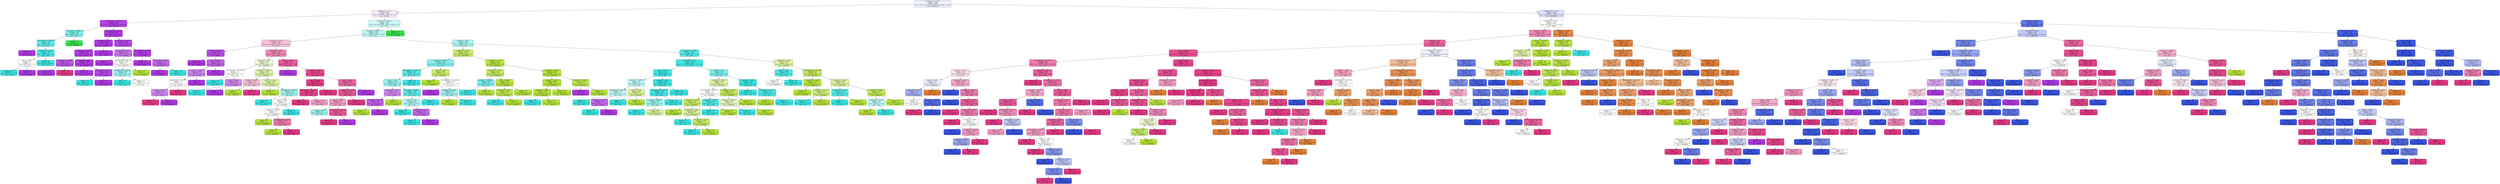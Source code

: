 digraph Tree {
node [shape=box, style="filled, rounded", color="black", fontname="helvetica"] ;
edge [fontname="helvetica"] ;
0 [label="shapefactor2 <= 0.001\nentropy = 2.648\nsamples = 4348\nvalue = [942.0, 706.0, 267.0, 781.0, 1789.0, 995.0, 1325.0]\nclass = DERMASON", fillcolor="#eef1fd"] ;
1 [label="compactness <= 0.725\nentropy = 2.028\nsamples = 1628\nvalue = [0, 423, 267, 774, 0, 976, 120]\nclass = HOROZ", fillcolor="#f6e9fc"] ;
0 -> 1 [labeldistance=2.5, labelangle=45, headlabel="True"] ;
2 [label="shapefactor1 <= 0.006\nentropy = 0.302\nsamples = 587\nvalue = [0.0, 2.0, 5.0, 29.0, 0.0, 890.0, 3.0]\nclass = HOROZ", fillcolor="#b442e6"] ;
1 -> 2 ;
3 [label="convexarea <= 153485.5\nentropy = 1.149\nsamples = 23\nvalue = [0, 0, 5, 25, 0, 5, 0]\nclass = CALI", fillcolor="#7beeec"] ;
2 -> 3 ;
4 [label="equivdiameter <= 296.568\nentropy = 0.65\nsamples = 20\nvalue = [0, 0, 0, 25, 0, 5, 0]\nclass = CALI", fillcolor="#61eae8"] ;
3 -> 4 ;
5 [label="entropy = 0.0\nsamples = 1\nvalue = [0, 0, 0, 0, 0, 3, 0]\nclass = HOROZ", fillcolor="#b139e5"] ;
4 -> 5 ;
6 [label="shapefactor3 <= 0.495\nentropy = 0.381\nsamples = 19\nvalue = [0, 0, 0, 25, 0, 2, 0]\nclass = CALI", fillcolor="#49e7e4"] ;
4 -> 6 ;
7 [label="area <= 72524.5\nentropy = 1.0\nsamples = 3\nvalue = [0, 0, 0, 2, 0, 2, 0]\nclass = CALI", fillcolor="#ffffff"] ;
6 -> 7 ;
8 [label="entropy = 0.0\nsamples = 1\nvalue = [0, 0, 0, 2, 0, 0, 0]\nclass = CALI", fillcolor="#39e5e2"] ;
7 -> 8 ;
9 [label="entropy = 0.0\nsamples = 2\nvalue = [0, 0, 0, 0, 0, 2, 0]\nclass = HOROZ", fillcolor="#b139e5"] ;
7 -> 9 ;
10 [label="entropy = 0.0\nsamples = 16\nvalue = [0, 0, 0, 23, 0, 0, 0]\nclass = CALI", fillcolor="#39e5e2"] ;
6 -> 10 ;
11 [label="entropy = 0.0\nsamples = 3\nvalue = [0, 0, 5, 0, 0, 0, 0]\nclass = BOMBAY", fillcolor="#39e54d"] ;
3 -> 11 ;
12 [label="minoraxislength <= 201.631\nentropy = 0.097\nsamples = 564\nvalue = [0, 2, 0, 4, 0, 885, 3]\nclass = HOROZ", fillcolor="#b23be5"] ;
2 -> 12 ;
13 [label="aspectration <= 1.984\nentropy = 0.047\nsamples = 526\nvalue = [0, 0, 0, 1, 0, 835, 3]\nclass = HOROZ", fillcolor="#b13ae5"] ;
12 -> 13 ;
14 [label="shapefactor3 <= 0.503\nentropy = 0.184\nsamples = 102\nvalue = [0, 0, 0, 1, 0, 161, 3]\nclass = HOROZ", fillcolor="#b33ee6"] ;
13 -> 14 ;
15 [label="shapefactor4 <= 0.996\nentropy = 0.575\nsamples = 15\nvalue = [0, 0, 0, 0, 0, 19, 3]\nclass = HOROZ", fillcolor="#bd58e9"] ;
14 -> 15 ;
16 [label="entropy = 0.0\nsamples = 14\nvalue = [0, 0, 0, 0, 0, 19, 0]\nclass = HOROZ", fillcolor="#b139e5"] ;
15 -> 16 ;
17 [label="entropy = 0.0\nsamples = 1\nvalue = [0, 0, 0, 0, 0, 0, 3]\nclass = SIRA", fillcolor="#e53986"] ;
15 -> 17 ;
18 [label="roundness <= 0.834\nentropy = 0.06\nsamples = 87\nvalue = [0, 0, 0, 1, 0, 142, 0]\nclass = HOROZ", fillcolor="#b23ae5"] ;
14 -> 18 ;
19 [label="entropy = 0.0\nsamples = 79\nvalue = [0, 0, 0, 0, 0, 130, 0]\nclass = HOROZ", fillcolor="#b139e5"] ;
18 -> 19 ;
20 [label="shapefactor1 <= 0.007\nentropy = 0.391\nsamples = 8\nvalue = [0, 0, 0, 1, 0, 12, 0]\nclass = HOROZ", fillcolor="#b749e7"] ;
18 -> 20 ;
21 [label="entropy = 0.0\nsamples = 1\nvalue = [0, 0, 0, 1, 0, 0, 0]\nclass = CALI", fillcolor="#39e5e2"] ;
20 -> 21 ;
22 [label="entropy = 0.0\nsamples = 7\nvalue = [0, 0, 0, 0, 0, 12, 0]\nclass = HOROZ", fillcolor="#b139e5"] ;
20 -> 22 ;
23 [label="entropy = 0.0\nsamples = 424\nvalue = [0, 0, 0, 0, 0, 674, 0]\nclass = HOROZ", fillcolor="#b139e5"] ;
13 -> 23 ;
24 [label="equivdiameter <= 282.639\nentropy = 0.528\nsamples = 38\nvalue = [0, 2, 0, 3, 0, 50, 0]\nclass = HOROZ", fillcolor="#b84ce8"] ;
12 -> 24 ;
25 [label="aspectration <= 1.922\nentropy = 1.103\nsamples = 11\nvalue = [0, 2, 0, 2, 0, 11, 0]\nclass = HOROZ", fillcolor="#c976ed"] ;
24 -> 25 ;
26 [label="entropy = 0.0\nsamples = 7\nvalue = [0, 0, 0, 0, 0, 10, 0]\nclass = HOROZ", fillcolor="#b139e5"] ;
25 -> 26 ;
27 [label="equivdiameter <= 282.327\nentropy = 1.522\nsamples = 4\nvalue = [0, 2, 0, 2, 0, 1, 0]\nclass = BARBUNYA", fillcolor="#ffffff"] ;
25 -> 27 ;
28 [label="equivdiameter <= 280.426\nentropy = 0.918\nsamples = 3\nvalue = [0, 0, 0, 2, 0, 1, 0]\nclass = CALI", fillcolor="#9cf2f0"] ;
27 -> 28 ;
29 [label="entropy = 0.0\nsamples = 1\nvalue = [0, 0, 0, 1, 0, 0, 0]\nclass = CALI", fillcolor="#39e5e2"] ;
28 -> 29 ;
30 [label="entropy = 1.0\nsamples = 2\nvalue = [0, 0, 0, 1, 0, 1, 0]\nclass = CALI", fillcolor="#ffffff"] ;
28 -> 30 ;
31 [label="entropy = 0.0\nsamples = 1\nvalue = [0, 2, 0, 0, 0, 0, 0]\nclass = BARBUNYA", fillcolor="#b7e539"] ;
27 -> 31 ;
32 [label="minoraxislength <= 212.56\nentropy = 0.169\nsamples = 27\nvalue = [0, 0, 0, 1, 0, 39, 0]\nclass = HOROZ", fillcolor="#b33ee6"] ;
24 -> 32 ;
33 [label="entropy = 0.0\nsamples = 24\nvalue = [0, 0, 0, 0, 0, 35, 0]\nclass = HOROZ", fillcolor="#b139e5"] ;
32 -> 33 ;
34 [label="compactness <= 0.702\nentropy = 0.722\nsamples = 3\nvalue = [0, 0, 0, 1, 0, 4, 0]\nclass = HOROZ", fillcolor="#c46aec"] ;
32 -> 34 ;
35 [label="entropy = 0.0\nsamples = 2\nvalue = [0, 0, 0, 0, 0, 4, 0]\nclass = HOROZ", fillcolor="#b139e5"] ;
34 -> 35 ;
36 [label="entropy = 0.0\nsamples = 1\nvalue = [0, 0, 0, 1, 0, 0, 0]\nclass = CALI", fillcolor="#39e5e2"] ;
34 -> 36 ;
37 [label="convexarea <= 122721.0\nentropy = 1.941\nsamples = 1041\nvalue = [0.0, 421.0, 262.0, 745.0, 0.0, 86.0, 117.0]\nclass = CALI", fillcolor="#caf8f7"] ;
1 -> 37 ;
38 [label="convexarea <= 60017.0\nentropy = 1.555\nsamples = 869\nvalue = [0, 421, 0, 745, 0, 86, 117]\nclass = CALI", fillcolor="#bbf6f5"] ;
37 -> 38 ;
39 [label="compactness <= 0.741\nentropy = 1.606\nsamples = 146\nvalue = [0.0, 21.0, 0.0, 16.0, 0.0, 69.0, 117.0]\nclass = SIRA", fillcolor="#f7c1d9"] ;
38 -> 39 ;
40 [label="shapefactor3 <= 0.533\nentropy = 0.457\nsamples = 39\nvalue = [0, 0, 0, 0, 0, 47, 5]\nclass = HOROZ", fillcolor="#b94ee8"] ;
39 -> 40 ;
41 [label="entropy = 0.0\nsamples = 18\nvalue = [0, 0, 0, 0, 0, 23, 0]\nclass = HOROZ", fillcolor="#b139e5"] ;
40 -> 41 ;
42 [label="area <= 54451.0\nentropy = 0.663\nsamples = 21\nvalue = [0, 0, 0, 0, 0, 24, 5]\nclass = HOROZ", fillcolor="#c162ea"] ;
40 -> 42 ;
43 [label="roundness <= 0.844\nentropy = 0.852\nsamples = 13\nvalue = [0, 0, 0, 0, 0, 13, 5]\nclass = HOROZ", fillcolor="#cf85ef"] ;
42 -> 43 ;
44 [label="equivdiameter <= 258.837\nentropy = 1.0\nsamples = 8\nvalue = [0, 0, 0, 0, 0, 5, 5]\nclass = HOROZ", fillcolor="#ffffff"] ;
43 -> 44 ;
45 [label="area <= 45577.0\nentropy = 0.863\nsamples = 6\nvalue = [0, 0, 0, 0, 0, 5, 2]\nclass = HOROZ", fillcolor="#d088ef"] ;
44 -> 45 ;
46 [label="entropy = 0.0\nsamples = 1\nvalue = [0, 0, 0, 0, 0, 0, 2]\nclass = SIRA", fillcolor="#e53986"] ;
45 -> 46 ;
47 [label="entropy = 0.0\nsamples = 5\nvalue = [0, 0, 0, 0, 0, 5, 0]\nclass = HOROZ", fillcolor="#b139e5"] ;
45 -> 47 ;
48 [label="entropy = 0.0\nsamples = 2\nvalue = [0, 0, 0, 0, 0, 0, 3]\nclass = SIRA", fillcolor="#e53986"] ;
44 -> 48 ;
49 [label="entropy = 0.0\nsamples = 5\nvalue = [0, 0, 0, 0, 0, 8, 0]\nclass = HOROZ", fillcolor="#b139e5"] ;
43 -> 49 ;
50 [label="entropy = 0.0\nsamples = 8\nvalue = [0, 0, 0, 0, 0, 11, 0]\nclass = HOROZ", fillcolor="#b139e5"] ;
42 -> 50 ;
51 [label="shapefactor1 <= 0.006\nentropy = 1.472\nsamples = 107\nvalue = [0, 21, 0, 16, 0, 22, 112]\nclass = SIRA", fillcolor="#ef87b6"] ;
39 -> 51 ;
52 [label="shapefactor4 <= 0.99\nentropy = 1.784\nsamples = 25\nvalue = [0, 20, 0, 14, 0, 5, 6]\nclass = BARBUNYA", fillcolor="#f1fad9"] ;
51 -> 52 ;
53 [label="equivdiameter <= 267.936\nentropy = 1.0\nsamples = 6\nvalue = [0, 0, 0, 5, 0, 5, 0]\nclass = CALI", fillcolor="#ffffff"] ;
52 -> 53 ;
54 [label="entropy = 0.0\nsamples = 2\nvalue = [0, 0, 0, 3, 0, 0, 0]\nclass = CALI", fillcolor="#39e5e2"] ;
53 -> 54 ;
55 [label="solidity <= 0.982\nentropy = 0.863\nsamples = 4\nvalue = [0, 0, 0, 2, 0, 5, 0]\nclass = HOROZ", fillcolor="#d088ef"] ;
53 -> 55 ;
56 [label="entropy = 0.0\nsamples = 1\nvalue = [0, 0, 0, 2, 0, 0, 0]\nclass = CALI", fillcolor="#39e5e2"] ;
55 -> 56 ;
57 [label="entropy = 0.0\nsamples = 3\nvalue = [0, 0, 0, 0, 0, 5, 0]\nclass = HOROZ", fillcolor="#b139e5"] ;
55 -> 57 ;
58 [label="convexarea <= 56360.0\nentropy = 1.401\nsamples = 19\nvalue = [0, 20, 0, 9, 0, 0, 6]\nclass = BARBUNYA", fillcolor="#e1f4ab"] ;
52 -> 58 ;
59 [label="roundness <= 0.863\nentropy = 0.971\nsamples = 3\nvalue = [0, 2, 0, 0, 0, 0, 3]\nclass = SIRA", fillcolor="#f6bdd7"] ;
58 -> 59 ;
60 [label="entropy = 0.0\nsamples = 1\nvalue = [0, 2, 0, 0, 0, 0, 0]\nclass = BARBUNYA", fillcolor="#b7e539"] ;
59 -> 60 ;
61 [label="entropy = 0.0\nsamples = 2\nvalue = [0, 0, 0, 0, 0, 0, 3]\nclass = SIRA", fillcolor="#e53986"] ;
59 -> 61 ;
62 [label="roundness <= 0.834\nentropy = 1.295\nsamples = 16\nvalue = [0, 18, 0, 9, 0, 0, 3]\nclass = BARBUNYA", fillcolor="#e0f4aa"] ;
58 -> 62 ;
63 [label="entropy = 0.0\nsamples = 7\nvalue = [0, 15, 0, 0, 0, 0, 0]\nclass = BARBUNYA", fillcolor="#b7e539"] ;
62 -> 63 ;
64 [label="equivdiameter <= 269.012\nentropy = 1.371\nsamples = 9\nvalue = [0, 3, 0, 9, 0, 0, 3]\nclass = CALI", fillcolor="#9cf2f0"] ;
62 -> 64 ;
65 [label="entropy = 0.0\nsamples = 2\nvalue = [0, 0, 0, 6, 0, 0, 0]\nclass = CALI", fillcolor="#39e5e2"] ;
64 -> 65 ;
66 [label="extent <= 0.775\nentropy = 1.585\nsamples = 7\nvalue = [0, 3, 0, 3, 0, 0, 3]\nclass = BARBUNYA", fillcolor="#ffffff"] ;
64 -> 66 ;
67 [label="compactness <= 0.764\nentropy = 1.0\nsamples = 4\nvalue = [0, 3, 0, 0, 0, 0, 3]\nclass = BARBUNYA", fillcolor="#ffffff"] ;
66 -> 67 ;
68 [label="entropy = 0.0\nsamples = 1\nvalue = [0, 2, 0, 0, 0, 0, 0]\nclass = BARBUNYA", fillcolor="#b7e539"] ;
67 -> 68 ;
69 [label="majoraxislength <= 348.87\nentropy = 0.811\nsamples = 3\nvalue = [0, 1, 0, 0, 0, 0, 3]\nclass = SIRA", fillcolor="#ee7bae"] ;
67 -> 69 ;
70 [label="entropy = 0.0\nsamples = 1\nvalue = [0, 1, 0, 0, 0, 0, 0]\nclass = BARBUNYA", fillcolor="#b7e539"] ;
69 -> 70 ;
71 [label="entropy = 0.0\nsamples = 2\nvalue = [0, 0, 0, 0, 0, 0, 3]\nclass = SIRA", fillcolor="#e53986"] ;
69 -> 71 ;
72 [label="entropy = 0.0\nsamples = 3\nvalue = [0, 0, 0, 3, 0, 0, 0]\nclass = CALI", fillcolor="#39e5e2"] ;
66 -> 72 ;
73 [label="solidity <= 0.978\nentropy = 0.75\nsamples = 82\nvalue = [0, 1, 0, 2, 0, 17, 106]\nclass = SIRA", fillcolor="#ea5d9c"] ;
51 -> 73 ;
74 [label="entropy = 0.0\nsamples = 8\nvalue = [0, 0, 0, 0, 0, 13, 0]\nclass = HOROZ", fillcolor="#b139e5"] ;
73 -> 74 ;
75 [label="eccentricity <= 0.825\nentropy = 0.421\nsamples = 74\nvalue = [0, 1, 0, 2, 0, 4, 106]\nclass = SIRA", fillcolor="#e7468e"] ;
73 -> 75 ;
76 [label="area <= 49769.5\nentropy = 0.095\nsamples = 53\nvalue = [0, 1, 0, 0, 0, 0, 81]\nclass = SIRA", fillcolor="#e53b87"] ;
75 -> 76 ;
77 [label="majoraxislength <= 331.021\nentropy = 0.242\nsamples = 21\nvalue = [0, 1, 0, 0, 0, 0, 24]\nclass = SIRA", fillcolor="#e6418b"] ;
76 -> 77 ;
78 [label="entropy = 0.0\nsamples = 19\nvalue = [0, 0, 0, 0, 0, 0, 22]\nclass = SIRA", fillcolor="#e53986"] ;
77 -> 78 ;
79 [label="entropy = 0.918\nsamples = 2\nvalue = [0, 1, 0, 0, 0, 0, 2]\nclass = SIRA", fillcolor="#f29cc2"] ;
77 -> 79 ;
80 [label="entropy = 0.0\nsamples = 32\nvalue = [0, 0, 0, 0, 0, 0, 57]\nclass = SIRA", fillcolor="#e53986"] ;
76 -> 80 ;
81 [label="extent <= 0.799\nentropy = 0.887\nsamples = 21\nvalue = [0, 0, 0, 2, 0, 4, 25]\nclass = SIRA", fillcolor="#eb65a1"] ;
75 -> 81 ;
82 [label="shapefactor1 <= 0.006\nentropy = 0.717\nsamples = 19\nvalue = [0, 0, 0, 2, 0, 2, 25]\nclass = SIRA", fillcolor="#e95698"] ;
81 -> 82 ;
83 [label="area <= 54716.5\nentropy = 1.371\nsamples = 5\nvalue = [0, 0, 0, 2, 0, 2, 6]\nclass = SIRA", fillcolor="#f29cc2"] ;
82 -> 83 ;
84 [label="entropy = 0.918\nsamples = 2\nvalue = [0, 0, 0, 2, 0, 1, 0]\nclass = CALI", fillcolor="#9cf2f0"] ;
83 -> 84 ;
85 [label="equivdiameter <= 272.103\nentropy = 0.592\nsamples = 3\nvalue = [0, 0, 0, 0, 0, 1, 6]\nclass = SIRA", fillcolor="#e95a9a"] ;
83 -> 85 ;
86 [label="entropy = 0.0\nsamples = 2\nvalue = [0, 0, 0, 0, 0, 0, 6]\nclass = SIRA", fillcolor="#e53986"] ;
85 -> 86 ;
87 [label="entropy = 0.0\nsamples = 1\nvalue = [0, 0, 0, 0, 0, 1, 0]\nclass = HOROZ", fillcolor="#b139e5"] ;
85 -> 87 ;
88 [label="entropy = 0.0\nsamples = 14\nvalue = [0, 0, 0, 0, 0, 0, 19]\nclass = SIRA", fillcolor="#e53986"] ;
82 -> 88 ;
89 [label="entropy = 0.0\nsamples = 2\nvalue = [0, 0, 0, 0, 0, 2, 0]\nclass = HOROZ", fillcolor="#b139e5"] ;
81 -> 89 ;
90 [label="roundness <= 0.817\nentropy = 1.035\nsamples = 723\nvalue = [0, 400, 0, 729, 0, 17, 0]\nclass = CALI", fillcolor="#a8f4f2"] ;
38 -> 90 ;
91 [label="shapefactor3 <= 0.556\nentropy = 0.843\nsamples = 244\nvalue = [0, 314, 0, 66, 0, 12, 0]\nclass = BARBUNYA", fillcolor="#c8eb68"] ;
90 -> 91 ;
92 [label="shapefactor4 <= 0.994\nentropy = 1.189\nsamples = 50\nvalue = [0.0, 14.0, 0.0, 57.0, 0.0, 11.0, 0.0]\nclass = CALI", fillcolor="#82efed"] ;
91 -> 92 ;
93 [label="majoraxislength <= 413.104\nentropy = 0.764\nsamples = 39\nvalue = [0, 2, 0, 55, 0, 9, 0]\nclass = CALI", fillcolor="#5feae8"] ;
92 -> 93 ;
94 [label="extent <= 0.675\nentropy = 1.164\nsamples = 20\nvalue = [0, 2, 0, 21, 0, 9, 0]\nclass = CALI", fillcolor="#98f1f0"] ;
93 -> 94 ;
95 [label="shapefactor3 <= 0.542\nentropy = 0.863\nsamples = 4\nvalue = [0, 2, 0, 0, 0, 5, 0]\nclass = HOROZ", fillcolor="#d088ef"] ;
94 -> 95 ;
96 [label="perimeter <= 1026.775\nentropy = 0.65\nsamples = 3\nvalue = [0, 1, 0, 0, 0, 5, 0]\nclass = HOROZ", fillcolor="#c161ea"] ;
95 -> 96 ;
97 [label="entropy = 0.0\nsamples = 1\nvalue = [0, 1, 0, 0, 0, 0, 0]\nclass = BARBUNYA", fillcolor="#b7e539"] ;
96 -> 97 ;
98 [label="entropy = 0.0\nsamples = 2\nvalue = [0, 0, 0, 0, 0, 5, 0]\nclass = HOROZ", fillcolor="#b139e5"] ;
96 -> 98 ;
99 [label="entropy = 0.0\nsamples = 1\nvalue = [0, 1, 0, 0, 0, 0, 0]\nclass = BARBUNYA", fillcolor="#b7e539"] ;
95 -> 99 ;
100 [label="convexarea <= 66563.5\nentropy = 0.634\nsamples = 16\nvalue = [0, 0, 0, 21, 0, 4, 0]\nclass = CALI", fillcolor="#5feae8"] ;
94 -> 100 ;
101 [label="extent <= 0.775\nentropy = 0.946\nsamples = 9\nvalue = [0, 0, 0, 7, 0, 4, 0]\nclass = CALI", fillcolor="#aaf4f3"] ;
100 -> 101 ;
102 [label="entropy = 0.0\nsamples = 5\nvalue = [0, 0, 0, 6, 0, 0, 0]\nclass = CALI", fillcolor="#39e5e2"] ;
101 -> 102 ;
103 [label="aspectration <= 1.797\nentropy = 0.722\nsamples = 4\nvalue = [0, 0, 0, 1, 0, 4, 0]\nclass = HOROZ", fillcolor="#c46aec"] ;
101 -> 103 ;
104 [label="entropy = 0.0\nsamples = 1\nvalue = [0, 0, 0, 1, 0, 0, 0]\nclass = CALI", fillcolor="#39e5e2"] ;
103 -> 104 ;
105 [label="entropy = 0.0\nsamples = 3\nvalue = [0, 0, 0, 0, 0, 4, 0]\nclass = HOROZ", fillcolor="#b139e5"] ;
103 -> 105 ;
106 [label="entropy = 0.0\nsamples = 7\nvalue = [0, 0, 0, 14, 0, 0, 0]\nclass = CALI", fillcolor="#39e5e2"] ;
100 -> 106 ;
107 [label="entropy = 0.0\nsamples = 19\nvalue = [0, 0, 0, 34, 0, 0, 0]\nclass = CALI", fillcolor="#39e5e2"] ;
93 -> 107 ;
108 [label="extent <= 0.768\nentropy = 1.061\nsamples = 11\nvalue = [0, 12, 0, 2, 0, 2, 0]\nclass = BARBUNYA", fillcolor="#ccec72"] ;
92 -> 108 ;
109 [label="entropy = 0.0\nsamples = 7\nvalue = [0, 11, 0, 0, 0, 0, 0]\nclass = BARBUNYA", fillcolor="#b7e539"] ;
108 -> 109 ;
110 [label="minoraxislength <= 214.757\nentropy = 1.522\nsamples = 4\nvalue = [0, 1, 0, 2, 0, 2, 0]\nclass = CALI", fillcolor="#ffffff"] ;
108 -> 110 ;
111 [label="entropy = 0.0\nsamples = 1\nvalue = [0, 0, 0, 0, 0, 2, 0]\nclass = HOROZ", fillcolor="#b139e5"] ;
110 -> 111 ;
112 [label="shapefactor1 <= 0.006\nentropy = 0.918\nsamples = 3\nvalue = [0, 1, 0, 2, 0, 0, 0]\nclass = CALI", fillcolor="#9cf2f0"] ;
110 -> 112 ;
113 [label="entropy = 0.0\nsamples = 1\nvalue = [0, 1, 0, 0, 0, 0, 0]\nclass = BARBUNYA", fillcolor="#b7e539"] ;
112 -> 113 ;
114 [label="entropy = 0.0\nsamples = 2\nvalue = [0, 0, 0, 2, 0, 0, 0]\nclass = CALI", fillcolor="#39e5e2"] ;
112 -> 114 ;
115 [label="shapefactor3 <= 0.58\nentropy = 0.221\nsamples = 194\nvalue = [0, 300, 0, 9, 0, 1, 0]\nclass = BARBUNYA", fillcolor="#b9e640"] ;
91 -> 115 ;
116 [label="shapefactor1 <= 0.005\nentropy = 0.65\nsamples = 28\nvalue = [0, 35, 0, 7, 0, 0, 0]\nclass = BARBUNYA", fillcolor="#c5ea61"] ;
115 -> 116 ;
117 [label="perimeter <= 1194.003\nentropy = 0.811\nsamples = 6\nvalue = [0, 2, 0, 6, 0, 0, 0]\nclass = CALI", fillcolor="#7beeec"] ;
116 -> 117 ;
118 [label="entropy = 0.0\nsamples = 4\nvalue = [0, 0, 0, 6, 0, 0, 0]\nclass = CALI", fillcolor="#39e5e2"] ;
117 -> 118 ;
119 [label="entropy = 0.0\nsamples = 2\nvalue = [0, 2, 0, 0, 0, 0, 0]\nclass = BARBUNYA", fillcolor="#b7e539"] ;
117 -> 119 ;
120 [label="area <= 67666.0\nentropy = 0.191\nsamples = 22\nvalue = [0, 33, 0, 1, 0, 0, 0]\nclass = BARBUNYA", fillcolor="#b9e63f"] ;
116 -> 120 ;
121 [label="shapefactor4 <= 0.987\nentropy = 0.503\nsamples = 6\nvalue = [0, 8, 0, 1, 0, 0, 0]\nclass = BARBUNYA", fillcolor="#c0e852"] ;
120 -> 121 ;
122 [label="entropy = 0.0\nsamples = 1\nvalue = [0, 0, 0, 1, 0, 0, 0]\nclass = CALI", fillcolor="#39e5e2"] ;
121 -> 122 ;
123 [label="entropy = 0.0\nsamples = 5\nvalue = [0, 8, 0, 0, 0, 0, 0]\nclass = BARBUNYA", fillcolor="#b7e539"] ;
121 -> 123 ;
124 [label="entropy = 0.0\nsamples = 16\nvalue = [0, 25, 0, 0, 0, 0, 0]\nclass = BARBUNYA", fillcolor="#b7e539"] ;
120 -> 124 ;
125 [label="shapefactor1 <= 0.006\nentropy = 0.099\nsamples = 166\nvalue = [0, 265, 0, 2, 0, 1, 0]\nclass = BARBUNYA", fillcolor="#b8e53b"] ;
115 -> 125 ;
126 [label="perimeter <= 1057.24\nentropy = 0.065\nsamples = 162\nvalue = [0, 256, 0, 2, 0, 0, 0]\nclass = BARBUNYA", fillcolor="#b8e53b"] ;
125 -> 126 ;
127 [label="shapefactor4 <= 0.987\nentropy = 0.179\nsamples = 45\nvalue = [0, 72, 0, 2, 0, 0, 0]\nclass = BARBUNYA", fillcolor="#b9e63e"] ;
126 -> 127 ;
128 [label="entropy = 0.0\nsamples = 2\nvalue = [0, 0, 0, 2, 0, 0, 0]\nclass = CALI", fillcolor="#39e5e2"] ;
127 -> 128 ;
129 [label="entropy = 0.0\nsamples = 43\nvalue = [0, 72, 0, 0, 0, 0, 0]\nclass = BARBUNYA", fillcolor="#b7e539"] ;
127 -> 129 ;
130 [label="entropy = 0.0\nsamples = 117\nvalue = [0, 184, 0, 0, 0, 0, 0]\nclass = BARBUNYA", fillcolor="#b7e539"] ;
126 -> 130 ;
131 [label="perimeter <= 972.819\nentropy = 0.469\nsamples = 4\nvalue = [0, 9, 0, 0, 0, 1, 0]\nclass = BARBUNYA", fillcolor="#bfe84f"] ;
125 -> 131 ;
132 [label="entropy = 0.0\nsamples = 1\nvalue = [0, 0, 0, 0, 0, 1, 0]\nclass = HOROZ", fillcolor="#b139e5"] ;
131 -> 132 ;
133 [label="entropy = 0.0\nsamples = 3\nvalue = [0, 9, 0, 0, 0, 0, 0]\nclass = BARBUNYA", fillcolor="#b7e539"] ;
131 -> 133 ;
134 [label="compactness <= 0.788\nentropy = 0.568\nsamples = 479\nvalue = [0, 86, 0, 663, 0, 5, 0]\nclass = CALI", fillcolor="#54e9e6"] ;
90 -> 134 ;
135 [label="shapefactor4 <= 0.995\nentropy = 0.322\nsamples = 426\nvalue = [0.0, 29.0, 0.0, 632.0, 0.0, 5.0, 0.0]\nclass = CALI", fillcolor="#44e6e4"] ;
134 -> 135 ;
136 [label="area <= 61837.5\nentropy = 0.155\nsamples = 364\nvalue = [0, 6, 0, 565, 0, 5, 0]\nclass = CALI", fillcolor="#3de6e3"] ;
135 -> 136 ;
137 [label="perimeter <= 949.473\nentropy = 1.5\nsamples = 12\nvalue = [0, 4, 0, 8, 0, 4, 0]\nclass = CALI", fillcolor="#bdf6f5"] ;
136 -> 137 ;
138 [label="equivdiameter <= 276.268\nentropy = 0.971\nsamples = 7\nvalue = [0, 0, 0, 6, 0, 4, 0]\nclass = CALI", fillcolor="#bdf6f5"] ;
137 -> 138 ;
139 [label="entropy = 0.0\nsamples = 4\nvalue = [0, 0, 0, 5, 0, 0, 0]\nclass = CALI", fillcolor="#39e5e2"] ;
138 -> 139 ;
140 [label="eccentricity <= 0.796\nentropy = 0.722\nsamples = 3\nvalue = [0, 0, 0, 1, 0, 4, 0]\nclass = HOROZ", fillcolor="#c46aec"] ;
138 -> 140 ;
141 [label="entropy = 0.0\nsamples = 1\nvalue = [0, 0, 0, 1, 0, 0, 0]\nclass = CALI", fillcolor="#39e5e2"] ;
140 -> 141 ;
142 [label="entropy = 0.0\nsamples = 2\nvalue = [0, 0, 0, 0, 0, 4, 0]\nclass = HOROZ", fillcolor="#b139e5"] ;
140 -> 142 ;
143 [label="extent <= 0.743\nentropy = 0.918\nsamples = 5\nvalue = [0, 4, 0, 2, 0, 0, 0]\nclass = BARBUNYA", fillcolor="#dbf29c"] ;
137 -> 143 ;
144 [label="entropy = 0.0\nsamples = 2\nvalue = [0, 0, 0, 2, 0, 0, 0]\nclass = CALI", fillcolor="#39e5e2"] ;
143 -> 144 ;
145 [label="entropy = 0.0\nsamples = 3\nvalue = [0, 4, 0, 0, 0, 0, 0]\nclass = BARBUNYA", fillcolor="#b7e539"] ;
143 -> 145 ;
146 [label="roundness <= 0.826\nentropy = 0.053\nsamples = 352\nvalue = [0, 2, 0, 557, 0, 1, 0]\nclass = CALI", fillcolor="#3ae5e2"] ;
136 -> 146 ;
147 [label="majoraxislength <= 391.192\nentropy = 0.346\nsamples = 40\nvalue = [0, 2, 0, 54, 0, 1, 0]\nclass = CALI", fillcolor="#44e6e4"] ;
146 -> 147 ;
148 [label="convexarea <= 68585.5\nentropy = 1.299\nsamples = 6\nvalue = [0, 2, 0, 5, 0, 1, 0]\nclass = CALI", fillcolor="#9cf2f0"] ;
147 -> 148 ;
149 [label="entropy = 0.0\nsamples = 4\nvalue = [0, 0, 0, 5, 0, 0, 0]\nclass = CALI", fillcolor="#39e5e2"] ;
148 -> 149 ;
150 [label="entropy = 0.918\nsamples = 2\nvalue = [0, 2, 0, 0, 0, 1, 0]\nclass = BARBUNYA", fillcolor="#dbf29c"] ;
148 -> 150 ;
151 [label="entropy = 0.0\nsamples = 34\nvalue = [0, 0, 0, 49, 0, 0, 0]\nclass = CALI", fillcolor="#39e5e2"] ;
147 -> 151 ;
152 [label="entropy = 0.0\nsamples = 312\nvalue = [0, 0, 0, 503, 0, 0, 0]\nclass = CALI", fillcolor="#39e5e2"] ;
146 -> 152 ;
153 [label="solidity <= 0.99\nentropy = 0.82\nsamples = 62\nvalue = [0, 23, 0, 67, 0, 0, 0]\nclass = CALI", fillcolor="#7deeec"] ;
135 -> 153 ;
154 [label="convexarea <= 70891.0\nentropy = 0.937\nsamples = 24\nvalue = [0, 22, 0, 12, 0, 0, 0]\nclass = BARBUNYA", fillcolor="#def3a5"] ;
153 -> 154 ;
155 [label="equivdiameter <= 286.508\nentropy = 1.0\nsamples = 15\nvalue = [0, 10, 0, 10, 0, 0, 0]\nclass = BARBUNYA", fillcolor="#ffffff"] ;
154 -> 155 ;
156 [label="aspectration <= 1.711\nentropy = 0.684\nsamples = 8\nvalue = [0, 9, 0, 2, 0, 0, 0]\nclass = BARBUNYA", fillcolor="#c7eb65"] ;
155 -> 156 ;
157 [label="entropy = 0.0\nsamples = 4\nvalue = [0, 5, 0, 0, 0, 0, 0]\nclass = BARBUNYA", fillcolor="#b7e539"] ;
156 -> 157 ;
158 [label="shapefactor4 <= 0.996\nentropy = 0.918\nsamples = 4\nvalue = [0, 4, 0, 2, 0, 0, 0]\nclass = BARBUNYA", fillcolor="#dbf29c"] ;
156 -> 158 ;
159 [label="entropy = 0.0\nsamples = 1\nvalue = [0, 0, 0, 1, 0, 0, 0]\nclass = CALI", fillcolor="#39e5e2"] ;
158 -> 159 ;
160 [label="eccentricity <= 0.813\nentropy = 0.722\nsamples = 3\nvalue = [0, 4, 0, 1, 0, 0, 0]\nclass = BARBUNYA", fillcolor="#c9ec6a"] ;
158 -> 160 ;
161 [label="entropy = 0.0\nsamples = 1\nvalue = [0, 0, 0, 1, 0, 0, 0]\nclass = CALI", fillcolor="#39e5e2"] ;
160 -> 161 ;
162 [label="entropy = 0.0\nsamples = 2\nvalue = [0, 4, 0, 0, 0, 0, 0]\nclass = BARBUNYA", fillcolor="#b7e539"] ;
160 -> 162 ;
163 [label="shapefactor4 <= 0.998\nentropy = 0.503\nsamples = 7\nvalue = [0, 1, 0, 8, 0, 0, 0]\nclass = CALI", fillcolor="#52e8e6"] ;
155 -> 163 ;
164 [label="entropy = 0.0\nsamples = 6\nvalue = [0, 0, 0, 8, 0, 0, 0]\nclass = CALI", fillcolor="#39e5e2"] ;
163 -> 164 ;
165 [label="entropy = 0.0\nsamples = 1\nvalue = [0, 1, 0, 0, 0, 0, 0]\nclass = BARBUNYA", fillcolor="#b7e539"] ;
163 -> 165 ;
166 [label="shapefactor1 <= 0.005\nentropy = 0.592\nsamples = 9\nvalue = [0, 12, 0, 2, 0, 0, 0]\nclass = BARBUNYA", fillcolor="#c3e95a"] ;
154 -> 166 ;
167 [label="convexarea <= 80851.5\nentropy = 0.971\nsamples = 5\nvalue = [0, 3, 0, 2, 0, 0, 0]\nclass = BARBUNYA", fillcolor="#e7f6bd"] ;
166 -> 167 ;
168 [label="entropy = 0.0\nsamples = 2\nvalue = [0, 0, 0, 2, 0, 0, 0]\nclass = CALI", fillcolor="#39e5e2"] ;
167 -> 168 ;
169 [label="entropy = 0.0\nsamples = 3\nvalue = [0, 3, 0, 0, 0, 0, 0]\nclass = BARBUNYA", fillcolor="#b7e539"] ;
167 -> 169 ;
170 [label="entropy = 0.0\nsamples = 4\nvalue = [0, 9, 0, 0, 0, 0, 0]\nclass = BARBUNYA", fillcolor="#b7e539"] ;
166 -> 170 ;
171 [label="aspectration <= 1.786\nentropy = 0.129\nsamples = 38\nvalue = [0, 1, 0, 55, 0, 0, 0]\nclass = CALI", fillcolor="#3de5e3"] ;
153 -> 171 ;
172 [label="entropy = 0.0\nsamples = 32\nvalue = [0, 0, 0, 44, 0, 0, 0]\nclass = CALI", fillcolor="#39e5e2"] ;
171 -> 172 ;
173 [label="aspectration <= 1.797\nentropy = 0.414\nsamples = 6\nvalue = [0, 1, 0, 11, 0, 0, 0]\nclass = CALI", fillcolor="#4be7e5"] ;
171 -> 173 ;
174 [label="entropy = 0.0\nsamples = 1\nvalue = [0, 1, 0, 0, 0, 0, 0]\nclass = BARBUNYA", fillcolor="#b7e539"] ;
173 -> 174 ;
175 [label="entropy = 0.0\nsamples = 5\nvalue = [0, 0, 0, 11, 0, 0, 0]\nclass = CALI", fillcolor="#39e5e2"] ;
173 -> 175 ;
176 [label="shapefactor4 <= 0.992\nentropy = 0.936\nsamples = 53\nvalue = [0, 57, 0, 31, 0, 0, 0]\nclass = BARBUNYA", fillcolor="#def3a5"] ;
134 -> 176 ;
177 [label="solidity <= 0.971\nentropy = 0.439\nsamples = 14\nvalue = [0, 2, 0, 20, 0, 0, 0]\nclass = CALI", fillcolor="#4de8e5"] ;
176 -> 177 ;
178 [label="entropy = 1.0\nsamples = 2\nvalue = [0, 2, 0, 2, 0, 0, 0]\nclass = BARBUNYA", fillcolor="#ffffff"] ;
177 -> 178 ;
179 [label="entropy = 0.0\nsamples = 12\nvalue = [0, 0, 0, 18, 0, 0, 0]\nclass = CALI", fillcolor="#39e5e2"] ;
177 -> 179 ;
180 [label="majoraxislength <= 378.886\nentropy = 0.65\nsamples = 39\nvalue = [0, 55, 0, 11, 0, 0, 0]\nclass = BARBUNYA", fillcolor="#c5ea61"] ;
176 -> 180 ;
181 [label="shapefactor1 <= 0.006\nentropy = 0.179\nsamples = 19\nvalue = [0, 36, 0, 1, 0, 0, 0]\nclass = BARBUNYA", fillcolor="#b9e63e"] ;
180 -> 181 ;
182 [label="entropy = 0.0\nsamples = 16\nvalue = [0, 33, 0, 0, 0, 0, 0]\nclass = BARBUNYA", fillcolor="#b7e539"] ;
181 -> 182 ;
183 [label="aspectration <= 1.593\nentropy = 0.811\nsamples = 3\nvalue = [0, 3, 0, 1, 0, 0, 0]\nclass = BARBUNYA", fillcolor="#cfee7b"] ;
181 -> 183 ;
184 [label="entropy = 0.0\nsamples = 1\nvalue = [0, 0, 0, 1, 0, 0, 0]\nclass = CALI", fillcolor="#39e5e2"] ;
183 -> 184 ;
185 [label="entropy = 0.0\nsamples = 2\nvalue = [0, 3, 0, 0, 0, 0, 0]\nclass = BARBUNYA", fillcolor="#b7e539"] ;
183 -> 185 ;
186 [label="convexarea <= 75126.0\nentropy = 0.929\nsamples = 20\nvalue = [0, 19, 0, 10, 0, 0, 0]\nclass = BARBUNYA", fillcolor="#ddf3a1"] ;
180 -> 186 ;
187 [label="shapefactor2 <= 0.001\nentropy = 0.544\nsamples = 4\nvalue = [0, 1, 0, 7, 0, 0, 0]\nclass = CALI", fillcolor="#55e9e6"] ;
186 -> 187 ;
188 [label="entropy = 0.0\nsamples = 3\nvalue = [0, 0, 0, 7, 0, 0, 0]\nclass = CALI", fillcolor="#39e5e2"] ;
187 -> 188 ;
189 [label="entropy = 0.0\nsamples = 1\nvalue = [0, 1, 0, 0, 0, 0, 0]\nclass = BARBUNYA", fillcolor="#b7e539"] ;
187 -> 189 ;
190 [label="shapefactor2 <= 0.001\nentropy = 0.592\nsamples = 16\nvalue = [0, 18, 0, 3, 0, 0, 0]\nclass = BARBUNYA", fillcolor="#c3e95a"] ;
186 -> 190 ;
191 [label="compactness <= 0.796\nentropy = 0.971\nsamples = 5\nvalue = [0, 2, 0, 3, 0, 0, 0]\nclass = CALI", fillcolor="#bdf6f5"] ;
190 -> 191 ;
192 [label="entropy = 0.0\nsamples = 2\nvalue = [0, 2, 0, 0, 0, 0, 0]\nclass = BARBUNYA", fillcolor="#b7e539"] ;
191 -> 192 ;
193 [label="entropy = 0.0\nsamples = 3\nvalue = [0, 0, 0, 3, 0, 0, 0]\nclass = CALI", fillcolor="#39e5e2"] ;
191 -> 193 ;
194 [label="entropy = 0.0\nsamples = 11\nvalue = [0, 16, 0, 0, 0, 0, 0]\nclass = BARBUNYA", fillcolor="#b7e539"] ;
190 -> 194 ;
195 [label="entropy = 0.0\nsamples = 172\nvalue = [0, 0, 262, 0, 0, 0, 0]\nclass = BOMBAY", fillcolor="#39e54d"] ;
37 -> 195 ;
196 [label="shapefactor1 <= 0.007\nentropy = 1.834\nsamples = 2720\nvalue = [942, 283, 0, 7, 1789, 19, 1205]\nclass = DERMASON", fillcolor="#d9dffa"] ;
0 -> 196 [labeldistance=2.5, labelangle=-45, headlabel="False"] ;
197 [label="shapefactor3 <= 0.741\nentropy = 1.673\nsamples = 1425\nvalue = [917, 282, 0, 7, 111, 0, 915]\nclass = SEKER", fillcolor="#ffffff"] ;
196 -> 197 ;
198 [label="perimeter <= 881.29\nentropy = 1.395\nsamples = 854\nvalue = [86, 244, 0, 5, 101, 0, 906]\nclass = SIRA", fillcolor="#ef88b6"] ;
197 -> 198 ;
199 [label="roundness <= 0.92\nentropy = 0.952\nsamples = 708\nvalue = [86, 19, 0, 1, 101, 0, 903]\nclass = SIRA", fillcolor="#ea629f"] ;
198 -> 199 ;
200 [label="area <= 42103.0\nentropy = 0.589\nsamples = 613\nvalue = [31.0, 18.0, 0.0, 1.0, 38.0, 0.0, 871.0]\nclass = SIRA", fillcolor="#e74c92"] ;
199 -> 200 ;
201 [label="majoraxislength <= 269.485\nentropy = 1.013\nsamples = 108\nvalue = [6.0, 1.0, 0.0, 0.0, 38.0, 0.0, 128.0]\nclass = SIRA", fillcolor="#ee7bae"] ;
200 -> 201 ;
202 [label="aspectration <= 1.392\nentropy = 1.405\nsamples = 29\nvalue = [6, 0, 0, 0, 19, 0, 24]\nclass = SIRA", fillcolor="#fbdeeb"] ;
201 -> 202 ;
203 [label="roundness <= 0.911\nentropy = 1.505\nsamples = 9\nvalue = [6, 0, 0, 0, 7, 0, 3]\nclass = DERMASON", fillcolor="#ebeefc"] ;
202 -> 203 ;
204 [label="shapefactor3 <= 0.725\nentropy = 1.384\nsamples = 7\nvalue = [2, 0, 0, 0, 7, 0, 3]\nclass = DERMASON", fillcolor="#a7b4f3"] ;
203 -> 204 ;
205 [label="entropy = 1.0\nsamples = 2\nvalue = [2, 0, 0, 0, 0, 0, 2]\nclass = SEKER", fillcolor="#ffffff"] ;
204 -> 205 ;
206 [label="perimeter <= 717.499\nentropy = 0.544\nsamples = 5\nvalue = [0, 0, 0, 0, 7, 0, 1]\nclass = DERMASON", fillcolor="#556ee9"] ;
204 -> 206 ;
207 [label="entropy = 0.0\nsamples = 1\nvalue = [0, 0, 0, 0, 0, 0, 1]\nclass = SIRA", fillcolor="#e53986"] ;
206 -> 207 ;
208 [label="entropy = 0.0\nsamples = 4\nvalue = [0, 0, 0, 0, 7, 0, 0]\nclass = DERMASON", fillcolor="#3956e5"] ;
206 -> 208 ;
209 [label="entropy = 0.0\nsamples = 2\nvalue = [4, 0, 0, 0, 0, 0, 0]\nclass = SEKER", fillcolor="#e58139"] ;
203 -> 209 ;
210 [label="shapefactor2 <= 0.002\nentropy = 0.946\nsamples = 20\nvalue = [0, 0, 0, 0, 12, 0, 21]\nclass = SIRA", fillcolor="#f4aacb"] ;
202 -> 210 ;
211 [label="entropy = 0.0\nsamples = 4\nvalue = [0, 0, 0, 0, 5, 0, 0]\nclass = DERMASON", fillcolor="#3956e5"] ;
210 -> 211 ;
212 [label="convexarea <= 38699.5\nentropy = 0.811\nsamples = 16\nvalue = [0, 0, 0, 0, 7, 0, 21]\nclass = SIRA", fillcolor="#ee7bae"] ;
210 -> 212 ;
213 [label="entropy = 0.0\nsamples = 2\nvalue = [0, 0, 0, 0, 3, 0, 0]\nclass = DERMASON", fillcolor="#3956e5"] ;
212 -> 213 ;
214 [label="eccentricity <= 0.704\nentropy = 0.634\nsamples = 14\nvalue = [0, 0, 0, 0, 4, 0, 21]\nclass = SIRA", fillcolor="#ea5f9d"] ;
212 -> 214 ;
215 [label="entropy = 0.0\nsamples = 3\nvalue = [0, 0, 0, 0, 0, 0, 9]\nclass = SIRA", fillcolor="#e53986"] ;
214 -> 215 ;
216 [label="shapefactor4 <= 0.996\nentropy = 0.811\nsamples = 11\nvalue = [0, 0, 0, 0, 4, 0, 12]\nclass = SIRA", fillcolor="#ee7bae"] ;
214 -> 216 ;
217 [label="entropy = 0.0\nsamples = 4\nvalue = [0, 0, 0, 0, 0, 0, 8]\nclass = SIRA", fillcolor="#e53986"] ;
216 -> 217 ;
218 [label="roundness <= 0.907\nentropy = 1.0\nsamples = 7\nvalue = [0, 0, 0, 0, 4, 0, 4]\nclass = DERMASON", fillcolor="#ffffff"] ;
216 -> 218 ;
219 [label="entropy = 0.0\nsamples = 2\nvalue = [0, 0, 0, 0, 2, 0, 0]\nclass = DERMASON", fillcolor="#3956e5"] ;
218 -> 219 ;
220 [label="shapefactor3 <= 0.696\nentropy = 0.918\nsamples = 5\nvalue = [0, 0, 0, 0, 2, 0, 4]\nclass = SIRA", fillcolor="#f29cc2"] ;
218 -> 220 ;
221 [label="shapefactor4 <= 0.998\nentropy = 0.918\nsamples = 3\nvalue = [0, 0, 0, 0, 2, 0, 1]\nclass = DERMASON", fillcolor="#9caaf2"] ;
220 -> 221 ;
222 [label="entropy = 0.0\nsamples = 2\nvalue = [0, 0, 0, 0, 2, 0, 0]\nclass = DERMASON", fillcolor="#3956e5"] ;
221 -> 222 ;
223 [label="entropy = 0.0\nsamples = 1\nvalue = [0, 0, 0, 0, 0, 0, 1]\nclass = SIRA", fillcolor="#e53986"] ;
221 -> 223 ;
224 [label="entropy = 0.0\nsamples = 2\nvalue = [0, 0, 0, 0, 0, 0, 3]\nclass = SIRA", fillcolor="#e53986"] ;
220 -> 224 ;
225 [label="roundness <= 0.886\nentropy = 0.684\nsamples = 79\nvalue = [0, 1, 0, 0, 19, 0, 104]\nclass = SIRA", fillcolor="#ea5f9d"] ;
201 -> 225 ;
226 [label="entropy = 0.0\nsamples = 21\nvalue = [0, 0, 0, 0, 0, 0, 33]\nclass = SIRA", fillcolor="#e53986"] ;
225 -> 226 ;
227 [label="equivdiameter <= 227.914\nentropy = 0.823\nsamples = 58\nvalue = [0, 1, 0, 0, 19, 0, 71]\nclass = SIRA", fillcolor="#ec70a8"] ;
225 -> 227 ;
228 [label="perimeter <= 751.215\nentropy = 0.938\nsamples = 18\nvalue = [0, 0, 0, 0, 11, 0, 20]\nclass = SIRA", fillcolor="#f3a6c9"] ;
227 -> 228 ;
229 [label="extent <= 0.774\nentropy = 0.575\nsamples = 14\nvalue = [0, 0, 0, 0, 3, 0, 19]\nclass = SIRA", fillcolor="#e95899"] ;
228 -> 229 ;
230 [label="entropy = 0.0\nsamples = 7\nvalue = [0, 0, 0, 0, 0, 0, 12]\nclass = SIRA", fillcolor="#e53986"] ;
229 -> 230 ;
231 [label="majoraxislength <= 272.733\nentropy = 0.881\nsamples = 7\nvalue = [0, 0, 0, 0, 3, 0, 7]\nclass = SIRA", fillcolor="#f08eba"] ;
229 -> 231 ;
232 [label="entropy = 0.0\nsamples = 3\nvalue = [0, 0, 0, 0, 0, 0, 5]\nclass = SIRA", fillcolor="#e53986"] ;
231 -> 232 ;
233 [label="compactness <= 0.816\nentropy = 0.971\nsamples = 4\nvalue = [0, 0, 0, 0, 3, 0, 2]\nclass = DERMASON", fillcolor="#bdc7f6"] ;
231 -> 233 ;
234 [label="entropy = 0.918\nsamples = 2\nvalue = [0, 0, 0, 0, 1, 0, 2]\nclass = SIRA", fillcolor="#f29cc2"] ;
233 -> 234 ;
235 [label="entropy = 0.0\nsamples = 2\nvalue = [0, 0, 0, 0, 2, 0, 0]\nclass = DERMASON", fillcolor="#3956e5"] ;
233 -> 235 ;
236 [label="area <= 40305.0\nentropy = 0.503\nsamples = 4\nvalue = [0, 0, 0, 0, 8, 0, 1]\nclass = DERMASON", fillcolor="#526be8"] ;
228 -> 236 ;
237 [label="entropy = 0.0\nsamples = 1\nvalue = [0, 0, 0, 0, 0, 0, 1]\nclass = SIRA", fillcolor="#e53986"] ;
236 -> 237 ;
238 [label="entropy = 0.0\nsamples = 3\nvalue = [0, 0, 0, 0, 8, 0, 0]\nclass = DERMASON", fillcolor="#3956e5"] ;
236 -> 238 ;
239 [label="solidity <= 0.989\nentropy = 0.685\nsamples = 40\nvalue = [0, 1, 0, 0, 8, 0, 51]\nclass = SIRA", fillcolor="#ea5b9b"] ;
227 -> 239 ;
240 [label="shapefactor4 <= 0.998\nentropy = 0.937\nsamples = 25\nvalue = [0, 1, 0, 0, 8, 0, 27]\nclass = SIRA", fillcolor="#ed79ad"] ;
239 -> 240 ;
241 [label="eccentricity <= 0.752\nentropy = 0.799\nsamples = 23\nvalue = [0, 0, 0, 0, 8, 0, 25]\nclass = SIRA", fillcolor="#ed78ad"] ;
240 -> 241 ;
242 [label="shapefactor1 <= 0.007\nentropy = 0.663\nsamples = 20\nvalue = [0, 0, 0, 0, 5, 0, 24]\nclass = SIRA", fillcolor="#ea629f"] ;
241 -> 242 ;
243 [label="minoraxislength <= 189.835\nentropy = 0.918\nsamples = 11\nvalue = [0, 0, 0, 0, 5, 0, 10]\nclass = SIRA", fillcolor="#f29cc2"] ;
242 -> 243 ;
244 [label="entropy = 0.0\nsamples = 2\nvalue = [0, 0, 0, 0, 0, 0, 5]\nclass = SIRA", fillcolor="#e53986"] ;
243 -> 244 ;
245 [label="extent <= 0.708\nentropy = 1.0\nsamples = 9\nvalue = [0, 0, 0, 0, 5, 0, 5]\nclass = DERMASON", fillcolor="#ffffff"] ;
243 -> 245 ;
246 [label="entropy = 0.0\nsamples = 2\nvalue = [0, 0, 0, 0, 0, 0, 3]\nclass = SIRA", fillcolor="#e53986"] ;
245 -> 246 ;
247 [label="shapefactor2 <= 0.002\nentropy = 0.863\nsamples = 7\nvalue = [0, 0, 0, 0, 5, 0, 2]\nclass = DERMASON", fillcolor="#889aef"] ;
245 -> 247 ;
248 [label="entropy = 0.0\nsamples = 2\nvalue = [0, 0, 0, 0, 2, 0, 0]\nclass = DERMASON", fillcolor="#3956e5"] ;
247 -> 248 ;
249 [label="aspectration <= 1.46\nentropy = 0.971\nsamples = 5\nvalue = [0, 0, 0, 0, 3, 0, 2]\nclass = DERMASON", fillcolor="#bdc7f6"] ;
247 -> 249 ;
250 [label="roundness <= 0.9\nentropy = 0.811\nsamples = 4\nvalue = [0, 0, 0, 0, 3, 0, 1]\nclass = DERMASON", fillcolor="#7b8eee"] ;
249 -> 250 ;
251 [label="entropy = 0.0\nsamples = 1\nvalue = [0, 0, 0, 0, 0, 0, 1]\nclass = SIRA", fillcolor="#e53986"] ;
250 -> 251 ;
252 [label="entropy = 0.0\nsamples = 3\nvalue = [0, 0, 0, 0, 3, 0, 0]\nclass = DERMASON", fillcolor="#3956e5"] ;
250 -> 252 ;
253 [label="entropy = 0.0\nsamples = 1\nvalue = [0, 0, 0, 0, 0, 0, 1]\nclass = SIRA", fillcolor="#e53986"] ;
249 -> 253 ;
254 [label="entropy = 0.0\nsamples = 9\nvalue = [0, 0, 0, 0, 0, 0, 14]\nclass = SIRA", fillcolor="#e53986"] ;
242 -> 254 ;
255 [label="extent <= 0.791\nentropy = 0.811\nsamples = 3\nvalue = [0, 0, 0, 0, 3, 0, 1]\nclass = DERMASON", fillcolor="#7b8eee"] ;
241 -> 255 ;
256 [label="entropy = 0.0\nsamples = 2\nvalue = [0, 0, 0, 0, 3, 0, 0]\nclass = DERMASON", fillcolor="#3956e5"] ;
255 -> 256 ;
257 [label="entropy = 0.0\nsamples = 1\nvalue = [0, 0, 0, 0, 0, 0, 1]\nclass = SIRA", fillcolor="#e53986"] ;
255 -> 257 ;
258 [label="entropy = 0.918\nsamples = 2\nvalue = [0, 1, 0, 0, 0, 0, 2]\nclass = SIRA", fillcolor="#f29cc2"] ;
240 -> 258 ;
259 [label="entropy = 0.0\nsamples = 15\nvalue = [0, 0, 0, 0, 0, 0, 24]\nclass = SIRA", fillcolor="#e53986"] ;
239 -> 259 ;
260 [label="solidity <= 0.987\nentropy = 0.367\nsamples = 505\nvalue = [25, 17, 0, 1, 0, 0, 743]\nclass = SIRA", fillcolor="#e6448d"] ;
200 -> 260 ;
261 [label="area <= 51404.0\nentropy = 0.546\nsamples = 111\nvalue = [2, 17, 0, 0, 0, 0, 157]\nclass = SIRA", fillcolor="#e85194"] ;
260 -> 261 ;
262 [label="compactness <= 0.802\nentropy = 0.469\nsamples = 107\nvalue = [0, 17, 0, 0, 0, 0, 153]\nclass = SIRA", fillcolor="#e84f93"] ;
261 -> 262 ;
263 [label="perimeter <= 837.76\nentropy = 0.248\nsamples = 65\nvalue = [0, 4, 0, 0, 0, 0, 93]\nclass = SIRA", fillcolor="#e6428b"] ;
262 -> 263 ;
264 [label="entropy = 0.0\nsamples = 45\nvalue = [0, 0, 0, 0, 0, 0, 69]\nclass = SIRA", fillcolor="#e53986"] ;
263 -> 264 ;
265 [label="shapefactor4 <= 0.997\nentropy = 0.592\nsamples = 20\nvalue = [0, 4, 0, 0, 0, 0, 24]\nclass = SIRA", fillcolor="#e95a9a"] ;
263 -> 265 ;
266 [label="entropy = 0.0\nsamples = 18\nvalue = [0, 0, 0, 0, 0, 0, 24]\nclass = SIRA", fillcolor="#e53986"] ;
265 -> 266 ;
267 [label="entropy = 0.0\nsamples = 2\nvalue = [0, 4, 0, 0, 0, 0, 0]\nclass = BARBUNYA", fillcolor="#b7e539"] ;
265 -> 267 ;
268 [label="area <= 48611.5\nentropy = 0.676\nsamples = 42\nvalue = [0, 13, 0, 0, 0, 0, 60]\nclass = SIRA", fillcolor="#eb64a0"] ;
262 -> 268 ;
269 [label="shapefactor4 <= 0.994\nentropy = 0.523\nsamples = 39\nvalue = [0, 8, 0, 0, 0, 0, 60]\nclass = SIRA", fillcolor="#e85396"] ;
268 -> 269 ;
270 [label="entropy = 0.0\nsamples = 23\nvalue = [0, 0, 0, 0, 0, 0, 40]\nclass = SIRA", fillcolor="#e53986"] ;
269 -> 270 ;
271 [label="roundness <= 0.88\nentropy = 0.863\nsamples = 16\nvalue = [0, 8, 0, 0, 0, 0, 20]\nclass = SIRA", fillcolor="#ef88b6"] ;
269 -> 271 ;
272 [label="area <= 47166.5\nentropy = 0.985\nsamples = 7\nvalue = [0, 8, 0, 0, 0, 0, 6]\nclass = BARBUNYA", fillcolor="#edf8ce"] ;
271 -> 272 ;
273 [label="perimeter <= 814.877\nentropy = 0.722\nsamples = 5\nvalue = [0, 8, 0, 0, 0, 0, 2]\nclass = BARBUNYA", fillcolor="#c9ec6a"] ;
272 -> 273 ;
274 [label="entropy = 1.0\nsamples = 2\nvalue = [0, 2, 0, 0, 0, 0, 2]\nclass = BARBUNYA", fillcolor="#ffffff"] ;
273 -> 274 ;
275 [label="entropy = 0.0\nsamples = 3\nvalue = [0, 6, 0, 0, 0, 0, 0]\nclass = BARBUNYA", fillcolor="#b7e539"] ;
273 -> 275 ;
276 [label="entropy = 0.0\nsamples = 2\nvalue = [0, 0, 0, 0, 0, 0, 4]\nclass = SIRA", fillcolor="#e53986"] ;
272 -> 276 ;
277 [label="entropy = 0.0\nsamples = 9\nvalue = [0, 0, 0, 0, 0, 0, 14]\nclass = SIRA", fillcolor="#e53986"] ;
271 -> 277 ;
278 [label="entropy = 0.0\nsamples = 3\nvalue = [0, 5, 0, 0, 0, 0, 0]\nclass = BARBUNYA", fillcolor="#b7e539"] ;
268 -> 278 ;
279 [label="equivdiameter <= 257.387\nentropy = 0.918\nsamples = 4\nvalue = [2, 0, 0, 0, 0, 0, 4]\nclass = SIRA", fillcolor="#f29cc2"] ;
261 -> 279 ;
280 [label="entropy = 0.0\nsamples = 1\nvalue = [2, 0, 0, 0, 0, 0, 0]\nclass = SEKER", fillcolor="#e58139"] ;
279 -> 280 ;
281 [label="entropy = 0.0\nsamples = 3\nvalue = [0, 0, 0, 0, 0, 0, 4]\nclass = SIRA", fillcolor="#e53986"] ;
279 -> 281 ;
282 [label="shapefactor4 <= 0.998\nentropy = 0.249\nsamples = 394\nvalue = [23.0, 0.0, 0.0, 1.0, 0.0, 0.0, 586.0]\nclass = SIRA", fillcolor="#e6418b"] ;
260 -> 282 ;
283 [label="majoraxislength <= 323.026\nentropy = 0.092\nsamples = 334\nvalue = [6, 0, 0, 0, 0, 0, 509]\nclass = SIRA", fillcolor="#e53b87"] ;
282 -> 283 ;
284 [label="roundness <= 0.85\nentropy = 0.022\nsamples = 306\nvalue = [1, 0, 0, 0, 0, 0, 465]\nclass = SIRA", fillcolor="#e53986"] ;
283 -> 284 ;
285 [label="entropy = 0.918\nsamples = 2\nvalue = [1, 0, 0, 0, 0, 0, 2]\nclass = SIRA", fillcolor="#f29cc2"] ;
284 -> 285 ;
286 [label="entropy = 0.0\nsamples = 304\nvalue = [0, 0, 0, 0, 0, 0, 463]\nclass = SIRA", fillcolor="#e53986"] ;
284 -> 286 ;
287 [label="perimeter <= 836.26\nentropy = 0.475\nsamples = 28\nvalue = [5, 0, 0, 0, 0, 0, 44]\nclass = SIRA", fillcolor="#e85094"] ;
283 -> 287 ;
288 [label="entropy = 0.0\nsamples = 1\nvalue = [2, 0, 0, 0, 0, 0, 0]\nclass = SEKER", fillcolor="#e58139"] ;
287 -> 288 ;
289 [label="extent <= 0.769\nentropy = 0.342\nsamples = 27\nvalue = [3.0, 0.0, 0.0, 0.0, 0.0, 0.0, 44.0]\nclass = SIRA", fillcolor="#e7468e"] ;
287 -> 289 ;
290 [label="entropy = 0.0\nsamples = 17\nvalue = [0, 0, 0, 0, 0, 0, 30]\nclass = SIRA", fillcolor="#e53986"] ;
289 -> 290 ;
291 [label="perimeter <= 847.059\nentropy = 0.672\nsamples = 10\nvalue = [3, 0, 0, 0, 0, 0, 14]\nclass = SIRA", fillcolor="#eb63a0"] ;
289 -> 291 ;
292 [label="entropy = 0.0\nsamples = 1\nvalue = [2, 0, 0, 0, 0, 0, 0]\nclass = SEKER", fillcolor="#e58139"] ;
291 -> 292 ;
293 [label="extent <= 0.771\nentropy = 0.353\nsamples = 9\nvalue = [1, 0, 0, 0, 0, 0, 14]\nclass = SIRA", fillcolor="#e7478f"] ;
291 -> 293 ;
294 [label="entropy = 0.0\nsamples = 1\nvalue = [1, 0, 0, 0, 0, 0, 0]\nclass = SEKER", fillcolor="#e58139"] ;
293 -> 294 ;
295 [label="entropy = 0.0\nsamples = 8\nvalue = [0, 0, 0, 0, 0, 0, 14]\nclass = SIRA", fillcolor="#e53986"] ;
293 -> 295 ;
296 [label="convexarea <= 50822.5\nentropy = 0.759\nsamples = 60\nvalue = [17, 0, 0, 1, 0, 0, 77]\nclass = SIRA", fillcolor="#eb67a2"] ;
282 -> 296 ;
297 [label="shapefactor1 <= 0.006\nentropy = 0.599\nsamples = 56\nvalue = [10, 0, 0, 1, 0, 0, 77]\nclass = SIRA", fillcolor="#e95597"] ;
296 -> 297 ;
298 [label="entropy = 0.0\nsamples = 2\nvalue = [6, 0, 0, 0, 0, 0, 0]\nclass = SEKER", fillcolor="#e58139"] ;
297 -> 298 ;
299 [label="extent <= 0.771\nentropy = 0.375\nsamples = 54\nvalue = [4, 0, 0, 1, 0, 0, 77]\nclass = SIRA", fillcolor="#e7468e"] ;
297 -> 299 ;
300 [label="compactness <= 0.814\nentropy = 0.144\nsamples = 31\nvalue = [0.0, 0.0, 0.0, 1.0, 0.0, 0.0, 48.0]\nclass = SIRA", fillcolor="#e63d89"] ;
299 -> 300 ;
301 [label="entropy = 0.0\nsamples = 23\nvalue = [0, 0, 0, 0, 0, 0, 37]\nclass = SIRA", fillcolor="#e53986"] ;
300 -> 301 ;
302 [label="aspectration <= 1.5\nentropy = 0.414\nsamples = 8\nvalue = [0, 0, 0, 1, 0, 0, 11]\nclass = SIRA", fillcolor="#e74b91"] ;
300 -> 302 ;
303 [label="entropy = 0.0\nsamples = 7\nvalue = [0, 0, 0, 0, 0, 0, 11]\nclass = SIRA", fillcolor="#e53986"] ;
302 -> 303 ;
304 [label="entropy = 0.0\nsamples = 1\nvalue = [0, 0, 0, 1, 0, 0, 0]\nclass = CALI", fillcolor="#39e5e2"] ;
302 -> 304 ;
305 [label="shapefactor1 <= 0.007\nentropy = 0.533\nsamples = 23\nvalue = [4, 0, 0, 0, 0, 0, 29]\nclass = SIRA", fillcolor="#e95497"] ;
299 -> 305 ;
306 [label="perimeter <= 815.22\nentropy = 0.811\nsamples = 12\nvalue = [4, 0, 0, 0, 0, 0, 12]\nclass = SIRA", fillcolor="#ee7bae"] ;
305 -> 306 ;
307 [label="perimeter <= 812.654\nentropy = 0.946\nsamples = 9\nvalue = [4, 0, 0, 0, 0, 0, 7]\nclass = SIRA", fillcolor="#f4aacb"] ;
306 -> 307 ;
308 [label="shapefactor1 <= 0.007\nentropy = 0.764\nsamples = 7\nvalue = [2, 0, 0, 0, 0, 0, 7]\nclass = SIRA", fillcolor="#ec72a9"] ;
307 -> 308 ;
309 [label="extent <= 0.776\nentropy = 0.544\nsamples = 6\nvalue = [1, 0, 0, 0, 0, 0, 7]\nclass = SIRA", fillcolor="#e95597"] ;
308 -> 309 ;
310 [label="entropy = 0.0\nsamples = 1\nvalue = [1, 0, 0, 0, 0, 0, 0]\nclass = SEKER", fillcolor="#e58139"] ;
309 -> 310 ;
311 [label="entropy = 0.0\nsamples = 5\nvalue = [0, 0, 0, 0, 0, 0, 7]\nclass = SIRA", fillcolor="#e53986"] ;
309 -> 311 ;
312 [label="entropy = 0.0\nsamples = 1\nvalue = [1, 0, 0, 0, 0, 0, 0]\nclass = SEKER", fillcolor="#e58139"] ;
308 -> 312 ;
313 [label="entropy = 0.0\nsamples = 2\nvalue = [2, 0, 0, 0, 0, 0, 0]\nclass = SEKER", fillcolor="#e58139"] ;
307 -> 313 ;
314 [label="entropy = 0.0\nsamples = 3\nvalue = [0, 0, 0, 0, 0, 0, 5]\nclass = SIRA", fillcolor="#e53986"] ;
306 -> 314 ;
315 [label="entropy = 0.0\nsamples = 11\nvalue = [0, 0, 0, 0, 0, 0, 17]\nclass = SIRA", fillcolor="#e53986"] ;
305 -> 315 ;
316 [label="entropy = 0.0\nsamples = 4\nvalue = [7, 0, 0, 0, 0, 0, 0]\nclass = SEKER", fillcolor="#e58139"] ;
296 -> 316 ;
317 [label="shapefactor1 <= 0.007\nentropy = 1.579\nsamples = 95\nvalue = [55.0, 1.0, 0.0, 0.0, 63.0, 0.0, 32.0]\nclass = DERMASON", fillcolor="#eef1fd"] ;
199 -> 317 ;
318 [label="shapefactor4 <= 0.998\nentropy = 1.253\nsamples = 50\nvalue = [50.0, 1.0, 0.0, 0.0, 5.0, 0.0, 21.0]\nclass = SEKER", fillcolor="#f2be98"] ;
317 -> 318 ;
319 [label="roundness <= 0.923\nentropy = 1.454\nsamples = 19\nvalue = [7, 1, 0, 0, 3, 0, 17]\nclass = SIRA", fillcolor="#f3a1c5"] ;
318 -> 319 ;
320 [label="entropy = 0.0\nsamples = 7\nvalue = [0, 0, 0, 0, 0, 0, 10]\nclass = SIRA", fillcolor="#e53986"] ;
319 -> 320 ;
321 [label="majoraxislength <= 277.061\nentropy = 1.722\nsamples = 12\nvalue = [7, 1, 0, 0, 3, 0, 7]\nclass = SEKER", fillcolor="#ffffff"] ;
319 -> 321 ;
322 [label="convexarea <= 42616.0\nentropy = 0.918\nsamples = 5\nvalue = [0, 0, 0, 0, 3, 0, 6]\nclass = SIRA", fillcolor="#f29cc2"] ;
321 -> 322 ;
323 [label="entropy = 0.0\nsamples = 2\nvalue = [0, 0, 0, 0, 3, 0, 0]\nclass = DERMASON", fillcolor="#3956e5"] ;
322 -> 323 ;
324 [label="entropy = 0.0\nsamples = 3\nvalue = [0, 0, 0, 0, 0, 0, 6]\nclass = SIRA", fillcolor="#e53986"] ;
322 -> 324 ;
325 [label="eccentricity <= 0.703\nentropy = 0.986\nsamples = 7\nvalue = [7, 1, 0, 0, 0, 0, 1]\nclass = SEKER", fillcolor="#eca06a"] ;
321 -> 325 ;
326 [label="entropy = 0.0\nsamples = 1\nvalue = [0, 1, 0, 0, 0, 0, 0]\nclass = BARBUNYA", fillcolor="#b7e539"] ;
325 -> 326 ;
327 [label="eccentricity <= 0.733\nentropy = 0.544\nsamples = 6\nvalue = [7, 0, 0, 0, 0, 0, 1]\nclass = SEKER", fillcolor="#e99355"] ;
325 -> 327 ;
328 [label="entropy = 0.0\nsamples = 4\nvalue = [6, 0, 0, 0, 0, 0, 0]\nclass = SEKER", fillcolor="#e58139"] ;
327 -> 328 ;
329 [label="entropy = 1.0\nsamples = 2\nvalue = [1, 0, 0, 0, 0, 0, 1]\nclass = SEKER", fillcolor="#ffffff"] ;
327 -> 329 ;
330 [label="minoraxislength <= 197.019\nentropy = 0.649\nsamples = 31\nvalue = [43.0, 0.0, 0.0, 0.0, 2.0, 0.0, 4.0]\nclass = SEKER", fillcolor="#e89253"] ;
318 -> 330 ;
331 [label="shapefactor4 <= 0.999\nentropy = 0.469\nsamples = 13\nvalue = [18, 0, 0, 0, 2, 0, 0]\nclass = SEKER", fillcolor="#e88f4f"] ;
330 -> 331 ;
332 [label="extent <= 0.793\nentropy = 0.722\nsamples = 7\nvalue = [8, 0, 0, 0, 2, 0, 0]\nclass = SEKER", fillcolor="#eca06a"] ;
331 -> 332 ;
333 [label="solidity <= 0.991\nentropy = 0.503\nsamples = 6\nvalue = [8, 0, 0, 0, 1, 0, 0]\nclass = SEKER", fillcolor="#e89152"] ;
332 -> 333 ;
334 [label="entropy = 0.918\nsamples = 2\nvalue = [2, 0, 0, 0, 1, 0, 0]\nclass = SEKER", fillcolor="#f2c09c"] ;
333 -> 334 ;
335 [label="entropy = 0.0\nsamples = 4\nvalue = [6, 0, 0, 0, 0, 0, 0]\nclass = SEKER", fillcolor="#e58139"] ;
333 -> 335 ;
336 [label="entropy = 0.0\nsamples = 1\nvalue = [0, 0, 0, 0, 1, 0, 0]\nclass = DERMASON", fillcolor="#3956e5"] ;
332 -> 336 ;
337 [label="entropy = 0.0\nsamples = 6\nvalue = [10, 0, 0, 0, 0, 0, 0]\nclass = SEKER", fillcolor="#e58139"] ;
331 -> 337 ;
338 [label="shapefactor1 <= 0.006\nentropy = 0.579\nsamples = 18\nvalue = [25, 0, 0, 0, 0, 0, 4]\nclass = SEKER", fillcolor="#e99559"] ;
330 -> 338 ;
339 [label="extent <= 0.8\nentropy = 0.235\nsamples = 16\nvalue = [25, 0, 0, 0, 0, 0, 1]\nclass = SEKER", fillcolor="#e68641"] ;
338 -> 339 ;
340 [label="entropy = 0.0\nsamples = 15\nvalue = [25, 0, 0, 0, 0, 0, 0]\nclass = SEKER", fillcolor="#e58139"] ;
339 -> 340 ;
341 [label="entropy = 0.0\nsamples = 1\nvalue = [0, 0, 0, 0, 0, 0, 1]\nclass = SIRA", fillcolor="#e53986"] ;
339 -> 341 ;
342 [label="entropy = 0.0\nsamples = 2\nvalue = [0, 0, 0, 0, 0, 0, 3]\nclass = SIRA", fillcolor="#e53986"] ;
338 -> 342 ;
343 [label="convexarea <= 42232.5\nentropy = 0.947\nsamples = 45\nvalue = [5, 0, 0, 0, 58, 0, 11]\nclass = DERMASON", fillcolor="#6b81ec"] ;
317 -> 343 ;
344 [label="shapefactor4 <= 0.998\nentropy = 0.864\nsamples = 42\nvalue = [3, 0, 0, 0, 57, 0, 11]\nclass = DERMASON", fillcolor="#677deb"] ;
343 -> 344 ;
345 [label="shapefactor1 <= 0.007\nentropy = 0.958\nsamples = 29\nvalue = [1, 0, 0, 0, 32, 0, 11]\nclass = DERMASON", fillcolor="#8193ee"] ;
344 -> 345 ;
346 [label="solidity <= 0.991\nentropy = 1.379\nsamples = 6\nvalue = [1, 0, 0, 0, 2, 0, 4]\nclass = SIRA", fillcolor="#f5b0cf"] ;
345 -> 346 ;
347 [label="shapefactor4 <= 0.997\nentropy = 0.722\nsamples = 4\nvalue = [0, 0, 0, 0, 1, 0, 4]\nclass = SIRA", fillcolor="#ec6aa4"] ;
346 -> 347 ;
348 [label="entropy = 0.0\nsamples = 1\nvalue = [0, 0, 0, 0, 1, 0, 0]\nclass = DERMASON", fillcolor="#3956e5"] ;
347 -> 348 ;
349 [label="entropy = 0.0\nsamples = 3\nvalue = [0, 0, 0, 0, 0, 0, 4]\nclass = SIRA", fillcolor="#e53986"] ;
347 -> 349 ;
350 [label="entropy = 1.0\nsamples = 2\nvalue = [1, 0, 0, 0, 1, 0, 0]\nclass = SEKER", fillcolor="#ffffff"] ;
346 -> 350 ;
351 [label="extent <= 0.789\nentropy = 0.7\nsamples = 23\nvalue = [0, 0, 0, 0, 30, 0, 7]\nclass = DERMASON", fillcolor="#677deb"] ;
345 -> 351 ;
352 [label="equivdiameter <= 227.242\nentropy = 0.414\nsamples = 13\nvalue = [0, 0, 0, 0, 22, 0, 2]\nclass = DERMASON", fillcolor="#4b65e7"] ;
351 -> 352 ;
353 [label="entropy = 0.0\nsamples = 10\nvalue = [0, 0, 0, 0, 20, 0, 0]\nclass = DERMASON", fillcolor="#3956e5"] ;
352 -> 353 ;
354 [label="compactness <= 0.818\nentropy = 1.0\nsamples = 3\nvalue = [0, 0, 0, 0, 2, 0, 2]\nclass = DERMASON", fillcolor="#ffffff"] ;
352 -> 354 ;
355 [label="entropy = 0.0\nsamples = 1\nvalue = [0, 0, 0, 0, 2, 0, 0]\nclass = DERMASON", fillcolor="#3956e5"] ;
354 -> 355 ;
356 [label="entropy = 0.0\nsamples = 2\nvalue = [0, 0, 0, 0, 0, 0, 2]\nclass = SIRA", fillcolor="#e53986"] ;
354 -> 356 ;
357 [label="shapefactor3 <= 0.693\nentropy = 0.961\nsamples = 10\nvalue = [0, 0, 0, 0, 8, 0, 5]\nclass = DERMASON", fillcolor="#b5c0f5"] ;
351 -> 357 ;
358 [label="entropy = 0.0\nsamples = 3\nvalue = [0, 0, 0, 0, 4, 0, 0]\nclass = DERMASON", fillcolor="#3956e5"] ;
357 -> 358 ;
359 [label="shapefactor4 <= 0.997\nentropy = 0.991\nsamples = 7\nvalue = [0, 0, 0, 0, 4, 0, 5]\nclass = SIRA", fillcolor="#fad7e7"] ;
357 -> 359 ;
360 [label="entropy = 0.0\nsamples = 2\nvalue = [0, 0, 0, 0, 3, 0, 0]\nclass = DERMASON", fillcolor="#3956e5"] ;
359 -> 360 ;
361 [label="minoraxislength <= 187.235\nentropy = 0.65\nsamples = 5\nvalue = [0, 0, 0, 0, 1, 0, 5]\nclass = SIRA", fillcolor="#ea619e"] ;
359 -> 361 ;
362 [label="entropy = 1.0\nsamples = 2\nvalue = [0, 0, 0, 0, 1, 0, 1]\nclass = DERMASON", fillcolor="#ffffff"] ;
361 -> 362 ;
363 [label="entropy = 0.0\nsamples = 3\nvalue = [0, 0, 0, 0, 0, 0, 4]\nclass = SIRA", fillcolor="#e53986"] ;
361 -> 363 ;
364 [label="solidity <= 0.991\nentropy = 0.381\nsamples = 13\nvalue = [2, 0, 0, 0, 25, 0, 0]\nclass = DERMASON", fillcolor="#4964e7"] ;
344 -> 364 ;
365 [label="shapefactor1 <= 0.007\nentropy = 0.684\nsamples = 4\nvalue = [2, 0, 0, 0, 9, 0, 0]\nclass = DERMASON", fillcolor="#657ceb"] ;
364 -> 365 ;
366 [label="entropy = 0.0\nsamples = 1\nvalue = [2, 0, 0, 0, 0, 0, 0]\nclass = SEKER", fillcolor="#e58139"] ;
365 -> 366 ;
367 [label="entropy = 0.0\nsamples = 3\nvalue = [0, 0, 0, 0, 9, 0, 0]\nclass = DERMASON", fillcolor="#3956e5"] ;
365 -> 367 ;
368 [label="entropy = 0.0\nsamples = 9\nvalue = [0, 0, 0, 0, 16, 0, 0]\nclass = DERMASON", fillcolor="#3956e5"] ;
364 -> 368 ;
369 [label="minoraxislength <= 187.051\nentropy = 0.918\nsamples = 3\nvalue = [2, 0, 0, 0, 1, 0, 0]\nclass = SEKER", fillcolor="#f2c09c"] ;
343 -> 369 ;
370 [label="entropy = 0.0\nsamples = 1\nvalue = [0, 0, 0, 0, 1, 0, 0]\nclass = DERMASON", fillcolor="#3956e5"] ;
369 -> 370 ;
371 [label="entropy = 0.0\nsamples = 2\nvalue = [2, 0, 0, 0, 0, 0, 0]\nclass = SEKER", fillcolor="#e58139"] ;
369 -> 371 ;
372 [label="perimeter <= 897.889\nentropy = 0.225\nsamples = 146\nvalue = [0, 225, 0, 4, 0, 0, 3]\nclass = BARBUNYA", fillcolor="#b9e63f"] ;
198 -> 372 ;
373 [label="equivdiameter <= 264.156\nentropy = 1.295\nsamples = 6\nvalue = [0, 6, 0, 1, 0, 0, 3]\nclass = BARBUNYA", fillcolor="#e0f4aa"] ;
372 -> 373 ;
374 [label="entropy = 0.0\nsamples = 3\nvalue = [0, 6, 0, 0, 0, 0, 0]\nclass = BARBUNYA", fillcolor="#b7e539"] ;
373 -> 374 ;
375 [label="majoraxislength <= 326.159\nentropy = 0.811\nsamples = 3\nvalue = [0, 0, 0, 1, 0, 0, 3]\nclass = SIRA", fillcolor="#ee7bae"] ;
373 -> 375 ;
376 [label="entropy = 0.0\nsamples = 1\nvalue = [0, 0, 0, 1, 0, 0, 0]\nclass = CALI", fillcolor="#39e5e2"] ;
375 -> 376 ;
377 [label="entropy = 0.0\nsamples = 2\nvalue = [0, 0, 0, 0, 0, 0, 3]\nclass = SIRA", fillcolor="#e53986"] ;
375 -> 377 ;
378 [label="aspectration <= 1.488\nentropy = 0.103\nsamples = 140\nvalue = [0, 219, 0, 3, 0, 0, 0]\nclass = BARBUNYA", fillcolor="#b8e53c"] ;
372 -> 378 ;
379 [label="entropy = 0.0\nsamples = 99\nvalue = [0, 158, 0, 0, 0, 0, 0]\nclass = BARBUNYA", fillcolor="#b7e539"] ;
378 -> 379 ;
380 [label="shapefactor1 <= 0.006\nentropy = 0.273\nsamples = 41\nvalue = [0, 61, 0, 3, 0, 0, 0]\nclass = BARBUNYA", fillcolor="#bbe643"] ;
378 -> 380 ;
381 [label="compactness <= 0.805\nentropy = 0.575\nsamples = 13\nvalue = [0, 19, 0, 3, 0, 0, 0]\nclass = BARBUNYA", fillcolor="#c2e958"] ;
380 -> 381 ;
382 [label="entropy = 1.0\nsamples = 2\nvalue = [0, 2, 0, 2, 0, 0, 0]\nclass = BARBUNYA", fillcolor="#ffffff"] ;
381 -> 382 ;
383 [label="eccentricity <= 0.741\nentropy = 0.31\nsamples = 11\nvalue = [0, 17, 0, 1, 0, 0, 0]\nclass = BARBUNYA", fillcolor="#bbe745"] ;
381 -> 383 ;
384 [label="entropy = 0.0\nsamples = 1\nvalue = [0, 0, 0, 1, 0, 0, 0]\nclass = CALI", fillcolor="#39e5e2"] ;
383 -> 384 ;
385 [label="entropy = 0.0\nsamples = 10\nvalue = [0, 17, 0, 0, 0, 0, 0]\nclass = BARBUNYA", fillcolor="#b7e539"] ;
383 -> 385 ;
386 [label="entropy = 0.0\nsamples = 28\nvalue = [0, 42, 0, 0, 0, 0, 0]\nclass = BARBUNYA", fillcolor="#b7e539"] ;
380 -> 386 ;
387 [label="shapefactor2 <= 0.002\nentropy = 0.446\nsamples = 571\nvalue = [831, 38, 0, 2, 10, 0, 9]\nclass = SEKER", fillcolor="#e78a47"] ;
197 -> 387 ;
388 [label="shapefactor1 <= 0.006\nentropy = 0.303\nsamples = 23\nvalue = [0, 35, 0, 2, 0, 0, 0]\nclass = BARBUNYA", fillcolor="#bbe644"] ;
387 -> 388 ;
389 [label="entropy = 0.0\nsamples = 22\nvalue = [0, 35, 0, 0, 0, 0, 0]\nclass = BARBUNYA", fillcolor="#b7e539"] ;
388 -> 389 ;
390 [label="entropy = 0.0\nsamples = 1\nvalue = [0, 0, 0, 2, 0, 0, 0]\nclass = CALI", fillcolor="#39e5e2"] ;
388 -> 390 ;
391 [label="shapefactor2 <= 0.002\nentropy = 0.21\nsamples = 548\nvalue = [831, 3, 0, 0, 10, 0, 9]\nclass = SEKER", fillcolor="#e6843e"] ;
387 -> 391 ;
392 [label="majoraxislength <= 263.66\nentropy = 0.58\nsamples = 121\nvalue = [166, 3, 0, 0, 5, 0, 9]\nclass = SEKER", fillcolor="#e88d4c"] ;
391 -> 392 ;
393 [label="area <= 37031.0\nentropy = 1.028\nsamples = 30\nvalue = [41, 0, 0, 0, 5, 0, 8]\nclass = SEKER", fillcolor="#eca571"] ;
392 -> 393 ;
394 [label="equivdiameter <= 216.106\nentropy = 0.971\nsamples = 3\nvalue = [0, 0, 0, 0, 3, 0, 2]\nclass = DERMASON", fillcolor="#bdc7f6"] ;
393 -> 394 ;
395 [label="entropy = 0.0\nsamples = 1\nvalue = [0, 0, 0, 0, 0, 0, 2]\nclass = SIRA", fillcolor="#e53986"] ;
394 -> 395 ;
396 [label="entropy = 0.0\nsamples = 2\nvalue = [0, 0, 0, 0, 3, 0, 0]\nclass = DERMASON", fillcolor="#3956e5"] ;
394 -> 396 ;
397 [label="minoraxislength <= 196.26\nentropy = 0.775\nsamples = 27\nvalue = [41.0, 0.0, 0.0, 0.0, 2.0, 0.0, 6.0]\nclass = SEKER", fillcolor="#ea985e"] ;
393 -> 397 ;
398 [label="perimeter <= 724.377\nentropy = 0.229\nsamples = 13\nvalue = [26, 0, 0, 0, 1, 0, 0]\nclass = SEKER", fillcolor="#e68641"] ;
397 -> 398 ;
399 [label="entropy = 0.0\nsamples = 8\nvalue = [19, 0, 0, 0, 0, 0, 0]\nclass = SEKER", fillcolor="#e58139"] ;
398 -> 399 ;
400 [label="extent <= 0.789\nentropy = 0.544\nsamples = 5\nvalue = [7, 0, 0, 0, 1, 0, 0]\nclass = SEKER", fillcolor="#e99355"] ;
398 -> 400 ;
401 [label="entropy = 0.0\nsamples = 4\nvalue = [7, 0, 0, 0, 0, 0, 0]\nclass = SEKER", fillcolor="#e58139"] ;
400 -> 401 ;
402 [label="entropy = 0.0\nsamples = 1\nvalue = [0, 0, 0, 0, 1, 0, 0]\nclass = DERMASON", fillcolor="#3956e5"] ;
400 -> 402 ;
403 [label="majoraxislength <= 263.209\nentropy = 1.091\nsamples = 14\nvalue = [15.0, 0.0, 0.0, 0.0, 1.0, 0.0, 6.0]\nclass = SEKER", fillcolor="#f0b890"] ;
397 -> 403 ;
404 [label="aspectration <= 1.313\nentropy = 0.913\nsamples = 12\nvalue = [15, 0, 0, 0, 1, 0, 3]\nclass = SEKER", fillcolor="#eca06a"] ;
403 -> 404 ;
405 [label="area <= 40606.0\nentropy = 0.391\nsamples = 9\nvalue = [12, 0, 0, 0, 1, 0, 0]\nclass = SEKER", fillcolor="#e78c49"] ;
404 -> 405 ;
406 [label="entropy = 1.0\nsamples = 2\nvalue = [1, 0, 0, 0, 1, 0, 0]\nclass = SEKER", fillcolor="#ffffff"] ;
405 -> 406 ;
407 [label="entropy = 0.0\nsamples = 7\nvalue = [11, 0, 0, 0, 0, 0, 0]\nclass = SEKER", fillcolor="#e58139"] ;
405 -> 407 ;
408 [label="solidity <= 0.99\nentropy = 1.0\nsamples = 3\nvalue = [3, 0, 0, 0, 0, 0, 3]\nclass = SEKER", fillcolor="#ffffff"] ;
404 -> 408 ;
409 [label="entropy = 0.0\nsamples = 1\nvalue = [0, 0, 0, 0, 0, 0, 3]\nclass = SIRA", fillcolor="#e53986"] ;
408 -> 409 ;
410 [label="entropy = 0.0\nsamples = 2\nvalue = [3, 0, 0, 0, 0, 0, 0]\nclass = SEKER", fillcolor="#e58139"] ;
408 -> 410 ;
411 [label="entropy = 0.0\nsamples = 2\nvalue = [0, 0, 0, 0, 0, 0, 3]\nclass = SIRA", fillcolor="#e53986"] ;
403 -> 411 ;
412 [label="perimeter <= 809.516\nentropy = 0.225\nsamples = 91\nvalue = [125, 3, 0, 0, 0, 0, 1]\nclass = SEKER", fillcolor="#e6853f"] ;
392 -> 412 ;
413 [label="entropy = 0.0\nsamples = 65\nvalue = [94, 0, 0, 0, 0, 0, 0]\nclass = SEKER", fillcolor="#e58139"] ;
412 -> 413 ;
414 [label="compactness <= 0.863\nentropy = 0.605\nsamples = 26\nvalue = [31, 3, 0, 0, 0, 0, 1]\nclass = SEKER", fillcolor="#e89152"] ;
412 -> 414 ;
415 [label="entropy = 0.918\nsamples = 2\nvalue = [2, 0, 0, 0, 0, 0, 1]\nclass = SEKER", fillcolor="#f2c09c"] ;
414 -> 415 ;
416 [label="shapefactor2 <= 0.002\nentropy = 0.449\nsamples = 24\nvalue = [29, 3, 0, 0, 0, 0, 0]\nclass = SEKER", fillcolor="#e88e4d"] ;
414 -> 416 ;
417 [label="entropy = 0.0\nsamples = 14\nvalue = [20, 0, 0, 0, 0, 0, 0]\nclass = SEKER", fillcolor="#e58139"] ;
416 -> 417 ;
418 [label="perimeter <= 810.616\nentropy = 0.811\nsamples = 10\nvalue = [9, 3, 0, 0, 0, 0, 0]\nclass = SEKER", fillcolor="#eeab7b"] ;
416 -> 418 ;
419 [label="entropy = 0.0\nsamples = 1\nvalue = [0, 1, 0, 0, 0, 0, 0]\nclass = BARBUNYA", fillcolor="#b7e539"] ;
418 -> 419 ;
420 [label="minoraxislength <= 227.758\nentropy = 0.684\nsamples = 9\nvalue = [9, 2, 0, 0, 0, 0, 0]\nclass = SEKER", fillcolor="#eb9d65"] ;
418 -> 420 ;
421 [label="entropy = 0.0\nsamples = 5\nvalue = [7, 0, 0, 0, 0, 0, 0]\nclass = SEKER", fillcolor="#e58139"] ;
420 -> 421 ;
422 [label="equivdiameter <= 259.654\nentropy = 1.0\nsamples = 4\nvalue = [2, 2, 0, 0, 0, 0, 0]\nclass = SEKER", fillcolor="#ffffff"] ;
420 -> 422 ;
423 [label="entropy = 0.0\nsamples = 2\nvalue = [0, 2, 0, 0, 0, 0, 0]\nclass = BARBUNYA", fillcolor="#b7e539"] ;
422 -> 423 ;
424 [label="entropy = 0.0\nsamples = 2\nvalue = [2, 0, 0, 0, 0, 0, 0]\nclass = SEKER", fillcolor="#e58139"] ;
422 -> 424 ;
425 [label="compactness <= 0.872\nentropy = 0.063\nsamples = 427\nvalue = [665, 0, 0, 0, 5, 0, 0]\nclass = SEKER", fillcolor="#e5823a"] ;
391 -> 425 ;
426 [label="shapefactor2 <= 0.002\nentropy = 0.918\nsamples = 7\nvalue = [6, 0, 0, 0, 3, 0, 0]\nclass = SEKER", fillcolor="#f2c09c"] ;
425 -> 426 ;
427 [label="entropy = 0.0\nsamples = 5\nvalue = [6, 0, 0, 0, 0, 0, 0]\nclass = SEKER", fillcolor="#e58139"] ;
426 -> 427 ;
428 [label="entropy = 0.0\nsamples = 2\nvalue = [0, 0, 0, 0, 3, 0, 0]\nclass = DERMASON", fillcolor="#3956e5"] ;
426 -> 428 ;
429 [label="shapefactor3 <= 0.797\nentropy = 0.03\nsamples = 420\nvalue = [659, 0, 0, 0, 2, 0, 0]\nclass = SEKER", fillcolor="#e5813a"] ;
425 -> 429 ;
430 [label="shapefactor4 <= 0.997\nentropy = 0.117\nsamples = 90\nvalue = [125, 0, 0, 0, 2, 0, 0]\nclass = SEKER", fillcolor="#e5833c"] ;
429 -> 430 ;
431 [label="area <= 36128.0\nentropy = 0.684\nsamples = 7\nvalue = [9, 0, 0, 0, 2, 0, 0]\nclass = SEKER", fillcolor="#eb9d65"] ;
430 -> 431 ;
432 [label="entropy = 0.0\nsamples = 1\nvalue = [0, 0, 0, 0, 1, 0, 0]\nclass = DERMASON", fillcolor="#3956e5"] ;
431 -> 432 ;
433 [label="majoraxislength <= 257.059\nentropy = 0.469\nsamples = 6\nvalue = [9, 0, 0, 0, 1, 0, 0]\nclass = SEKER", fillcolor="#e88f4f"] ;
431 -> 433 ;
434 [label="entropy = 0.0\nsamples = 5\nvalue = [9, 0, 0, 0, 0, 0, 0]\nclass = SEKER", fillcolor="#e58139"] ;
433 -> 434 ;
435 [label="entropy = 0.0\nsamples = 1\nvalue = [0, 0, 0, 0, 1, 0, 0]\nclass = DERMASON", fillcolor="#3956e5"] ;
433 -> 435 ;
436 [label="entropy = 0.0\nsamples = 83\nvalue = [116, 0, 0, 0, 0, 0, 0]\nclass = SEKER", fillcolor="#e58139"] ;
430 -> 436 ;
437 [label="entropy = 0.0\nsamples = 330\nvalue = [534, 0, 0, 0, 0, 0, 0]\nclass = SEKER", fillcolor="#e58139"] ;
429 -> 437 ;
438 [label="shapefactor2 <= 0.002\nentropy = 0.769\nsamples = 1295\nvalue = [25, 1, 0, 0, 1678, 19, 290]\nclass = DERMASON", fillcolor="#5f77ea"] ;
196 -> 438 ;
439 [label="convexarea <= 40172.5\nentropy = 1.165\nsamples = 427\nvalue = [1.0, 1.0, 0.0, 0.0, 374.0, 19.0, 252.0]\nclass = DERMASON", fillcolor="#c2cbf7"] ;
438 -> 439 ;
440 [label="majoraxislength <= 263.255\nentropy = 0.955\nsamples = 295\nvalue = [0, 0, 0, 0, 342, 17, 94]\nclass = DERMASON", fillcolor="#768aed"] ;
439 -> 440 ;
441 [label="entropy = 0.0\nsamples = 77\nvalue = [0, 0, 0, 0, 123, 0, 0]\nclass = DERMASON", fillcolor="#3956e5"] ;
440 -> 441 ;
442 [label="shapefactor1 <= 0.008\nentropy = 1.129\nsamples = 218\nvalue = [0.0, 0.0, 0.0, 0.0, 219.0, 17.0, 94.0]\nclass = DERMASON", fillcolor="#96a5f1"] ;
440 -> 442 ;
443 [label="perimeter <= 709.535\nentropy = 1.026\nsamples = 144\nvalue = [0, 0, 0, 0, 135, 2, 84]\nclass = DERMASON", fillcolor="#b5c0f5"] ;
442 -> 443 ;
444 [label="entropy = 0.0\nsamples = 10\nvalue = [0, 0, 0, 0, 14, 0, 0]\nclass = DERMASON", fillcolor="#3956e5"] ;
443 -> 444 ;
445 [label="roundness <= 0.901\nentropy = 1.045\nsamples = 134\nvalue = [0.0, 0.0, 0.0, 0.0, 121.0, 2.0, 84.0]\nclass = DERMASON", fillcolor="#c3ccf7"] ;
443 -> 445 ;
446 [label="shapefactor4 <= 0.997\nentropy = 1.089\nsamples = 91\nvalue = [0, 0, 0, 0, 65, 2, 75]\nclass = SIRA", fillcolor="#fce5ef"] ;
445 -> 446 ;
447 [label="shapefactor2 <= 0.002\nentropy = 0.972\nsamples = 50\nvalue = [0, 0, 0, 0, 24, 1, 55]\nclass = SIRA", fillcolor="#f191bc"] ;
446 -> 447 ;
448 [label="solidity <= 0.99\nentropy = 1.032\nsamples = 43\nvalue = [0.0, 0.0, 0.0, 0.0, 24.0, 1.0, 44.0]\nclass = SIRA", fillcolor="#f3a7c9"] ;
447 -> 448 ;
449 [label="roundness <= 0.874\nentropy = 0.951\nsamples = 38\nvalue = [0, 0, 0, 0, 16, 1, 43]\nclass = SIRA", fillcolor="#ef86b5"] ;
448 -> 449 ;
450 [label="aspectration <= 1.681\nentropy = 0.985\nsamples = 11\nvalue = [0, 0, 0, 0, 8, 0, 6]\nclass = DERMASON", fillcolor="#ced5f8"] ;
449 -> 450 ;
451 [label="aspectration <= 1.593\nentropy = 0.918\nsamples = 9\nvalue = [0, 0, 0, 0, 8, 0, 4]\nclass = DERMASON", fillcolor="#9caaf2"] ;
450 -> 451 ;
452 [label="shapefactor1 <= 0.007\nentropy = 1.0\nsamples = 6\nvalue = [0, 0, 0, 0, 4, 0, 4]\nclass = DERMASON", fillcolor="#ffffff"] ;
451 -> 452 ;
453 [label="entropy = 0.0\nsamples = 2\nvalue = [0, 0, 0, 0, 0, 0, 3]\nclass = SIRA", fillcolor="#e53986"] ;
452 -> 453 ;
454 [label="aspectration <= 1.552\nentropy = 0.722\nsamples = 4\nvalue = [0, 0, 0, 0, 4, 0, 1]\nclass = DERMASON", fillcolor="#6a80ec"] ;
452 -> 454 ;
455 [label="entropy = 0.0\nsamples = 3\nvalue = [0, 0, 0, 0, 4, 0, 0]\nclass = DERMASON", fillcolor="#3956e5"] ;
454 -> 455 ;
456 [label="entropy = 0.0\nsamples = 1\nvalue = [0, 0, 0, 0, 0, 0, 1]\nclass = SIRA", fillcolor="#e53986"] ;
454 -> 456 ;
457 [label="entropy = 0.0\nsamples = 3\nvalue = [0, 0, 0, 0, 4, 0, 0]\nclass = DERMASON", fillcolor="#3956e5"] ;
451 -> 457 ;
458 [label="entropy = 0.0\nsamples = 2\nvalue = [0, 0, 0, 0, 0, 0, 2]\nclass = SIRA", fillcolor="#e53986"] ;
450 -> 458 ;
459 [label="perimeter <= 736.847\nentropy = 0.812\nsamples = 27\nvalue = [0, 0, 0, 0, 8, 1, 37]\nclass = SIRA", fillcolor="#eb68a3"] ;
449 -> 459 ;
460 [label="roundness <= 0.885\nentropy = 0.918\nsamples = 13\nvalue = [0, 0, 0, 0, 7, 0, 14]\nclass = SIRA", fillcolor="#f29cc2"] ;
459 -> 460 ;
461 [label="entropy = 0.0\nsamples = 5\nvalue = [0, 0, 0, 0, 0, 0, 9]\nclass = SIRA", fillcolor="#e53986"] ;
460 -> 461 ;
462 [label="solidity <= 0.988\nentropy = 0.98\nsamples = 8\nvalue = [0, 0, 0, 0, 7, 0, 5]\nclass = DERMASON", fillcolor="#c6cff8"] ;
460 -> 462 ;
463 [label="convexarea <= 38848.5\nentropy = 0.65\nsamples = 4\nvalue = [0, 0, 0, 0, 1, 0, 5]\nclass = SIRA", fillcolor="#ea619e"] ;
462 -> 463 ;
464 [label="entropy = 0.0\nsamples = 3\nvalue = [0, 0, 0, 0, 0, 0, 5]\nclass = SIRA", fillcolor="#e53986"] ;
463 -> 464 ;
465 [label="entropy = 0.0\nsamples = 1\nvalue = [0, 0, 0, 0, 1, 0, 0]\nclass = DERMASON", fillcolor="#3956e5"] ;
463 -> 465 ;
466 [label="entropy = 0.0\nsamples = 4\nvalue = [0, 0, 0, 0, 6, 0, 0]\nclass = DERMASON", fillcolor="#3956e5"] ;
462 -> 466 ;
467 [label="shapefactor4 <= 0.993\nentropy = 0.482\nsamples = 14\nvalue = [0, 0, 0, 0, 1, 1, 23]\nclass = SIRA", fillcolor="#e74990"] ;
459 -> 467 ;
468 [label="entropy = 0.0\nsamples = 1\nvalue = [0, 0, 0, 0, 0, 1, 0]\nclass = HOROZ", fillcolor="#b139e5"] ;
467 -> 468 ;
469 [label="area <= 39582.0\nentropy = 0.25\nsamples = 13\nvalue = [0, 0, 0, 0, 1, 0, 23]\nclass = SIRA", fillcolor="#e6428b"] ;
467 -> 469 ;
470 [label="entropy = 0.0\nsamples = 11\nvalue = [0, 0, 0, 0, 0, 0, 21]\nclass = SIRA", fillcolor="#e53986"] ;
469 -> 470 ;
471 [label="entropy = 0.918\nsamples = 2\nvalue = [0, 0, 0, 0, 1, 0, 2]\nclass = SIRA", fillcolor="#f29cc2"] ;
469 -> 471 ;
472 [label="majoraxislength <= 276.361\nentropy = 0.503\nsamples = 5\nvalue = [0, 0, 0, 0, 8, 0, 1]\nclass = DERMASON", fillcolor="#526be8"] ;
448 -> 472 ;
473 [label="entropy = 0.918\nsamples = 2\nvalue = [0, 0, 0, 0, 2, 0, 1]\nclass = DERMASON", fillcolor="#9caaf2"] ;
472 -> 473 ;
474 [label="entropy = 0.0\nsamples = 3\nvalue = [0, 0, 0, 0, 6, 0, 0]\nclass = DERMASON", fillcolor="#3956e5"] ;
472 -> 474 ;
475 [label="entropy = 0.0\nsamples = 7\nvalue = [0, 0, 0, 0, 0, 0, 11]\nclass = SIRA", fillcolor="#e53986"] ;
447 -> 475 ;
476 [label="extent <= 0.788\nentropy = 1.017\nsamples = 41\nvalue = [0, 0, 0, 0, 41, 1, 20]\nclass = DERMASON", fillcolor="#9caaf2"] ;
446 -> 476 ;
477 [label="eccentricity <= 0.753\nentropy = 0.796\nsamples = 35\nvalue = [0, 0, 0, 0, 41, 0, 13]\nclass = DERMASON", fillcolor="#788ced"] ;
476 -> 477 ;
478 [label="shapefactor4 <= 0.998\nentropy = 0.65\nsamples = 4\nvalue = [0, 0, 0, 0, 1, 0, 5]\nclass = SIRA", fillcolor="#ea619e"] ;
477 -> 478 ;
479 [label="entropy = 0.0\nsamples = 1\nvalue = [0, 0, 0, 0, 1, 0, 0]\nclass = DERMASON", fillcolor="#3956e5"] ;
478 -> 479 ;
480 [label="entropy = 0.0\nsamples = 3\nvalue = [0, 0, 0, 0, 0, 0, 5]\nclass = SIRA", fillcolor="#e53986"] ;
478 -> 480 ;
481 [label="eccentricity <= 0.782\nentropy = 0.65\nsamples = 31\nvalue = [0, 0, 0, 0, 40, 0, 8]\nclass = DERMASON", fillcolor="#6178ea"] ;
477 -> 481 ;
482 [label="roundness <= 0.9\nentropy = 0.391\nsamples = 24\nvalue = [0, 0, 0, 0, 36, 0, 3]\nclass = DERMASON", fillcolor="#4964e7"] ;
481 -> 482 ;
483 [label="shapefactor2 <= 0.002\nentropy = 0.179\nsamples = 23\nvalue = [0, 0, 0, 0, 36, 0, 1]\nclass = DERMASON", fillcolor="#3e5be6"] ;
482 -> 483 ;
484 [label="entropy = 0.0\nsamples = 19\nvalue = [0, 0, 0, 0, 33, 0, 0]\nclass = DERMASON", fillcolor="#3956e5"] ;
483 -> 484 ;
485 [label="shapefactor3 <= 0.651\nentropy = 0.811\nsamples = 4\nvalue = [0, 0, 0, 0, 3, 0, 1]\nclass = DERMASON", fillcolor="#7b8eee"] ;
483 -> 485 ;
486 [label="entropy = 0.0\nsamples = 2\nvalue = [0, 0, 0, 0, 2, 0, 0]\nclass = DERMASON", fillcolor="#3956e5"] ;
485 -> 486 ;
487 [label="entropy = 1.0\nsamples = 2\nvalue = [0, 0, 0, 0, 1, 0, 1]\nclass = DERMASON", fillcolor="#ffffff"] ;
485 -> 487 ;
488 [label="entropy = 0.0\nsamples = 1\nvalue = [0, 0, 0, 0, 0, 0, 2]\nclass = SIRA", fillcolor="#e53986"] ;
482 -> 488 ;
489 [label="roundness <= 0.864\nentropy = 0.991\nsamples = 7\nvalue = [0, 0, 0, 0, 4, 0, 5]\nclass = SIRA", fillcolor="#fad7e7"] ;
481 -> 489 ;
490 [label="entropy = 0.0\nsamples = 4\nvalue = [0, 0, 0, 0, 0, 0, 5]\nclass = SIRA", fillcolor="#e53986"] ;
489 -> 490 ;
491 [label="entropy = 0.0\nsamples = 3\nvalue = [0, 0, 0, 0, 4, 0, 0]\nclass = DERMASON", fillcolor="#3956e5"] ;
489 -> 491 ;
492 [label="shapefactor1 <= 0.007\nentropy = 0.544\nsamples = 6\nvalue = [0, 0, 0, 0, 0, 1, 7]\nclass = SIRA", fillcolor="#e95597"] ;
476 -> 492 ;
493 [label="entropy = 0.0\nsamples = 5\nvalue = [0, 0, 0, 0, 0, 0, 7]\nclass = SIRA", fillcolor="#e53986"] ;
492 -> 493 ;
494 [label="entropy = 0.0\nsamples = 1\nvalue = [0, 0, 0, 0, 0, 1, 0]\nclass = HOROZ", fillcolor="#b139e5"] ;
492 -> 494 ;
495 [label="shapefactor4 <= 0.995\nentropy = 0.58\nsamples = 43\nvalue = [0, 0, 0, 0, 56, 0, 9]\nclass = DERMASON", fillcolor="#5971e9"] ;
445 -> 495 ;
496 [label="entropy = 0.0\nsamples = 2\nvalue = [0, 0, 0, 0, 0, 0, 4]\nclass = SIRA", fillcolor="#e53986"] ;
495 -> 496 ;
497 [label="shapefactor4 <= 0.998\nentropy = 0.409\nsamples = 41\nvalue = [0, 0, 0, 0, 56, 0, 5]\nclass = DERMASON", fillcolor="#4b65e7"] ;
495 -> 497 ;
498 [label="shapefactor4 <= 0.997\nentropy = 0.691\nsamples = 17\nvalue = [0, 0, 0, 0, 22, 0, 5]\nclass = DERMASON", fillcolor="#667ceb"] ;
497 -> 498 ;
499 [label="entropy = 0.0\nsamples = 9\nvalue = [0, 0, 0, 0, 16, 0, 0]\nclass = DERMASON", fillcolor="#3956e5"] ;
498 -> 499 ;
500 [label="shapefactor2 <= 0.002\nentropy = 0.994\nsamples = 8\nvalue = [0, 0, 0, 0, 6, 0, 5]\nclass = DERMASON", fillcolor="#dee3fb"] ;
498 -> 500 ;
501 [label="entropy = 0.0\nsamples = 3\nvalue = [0, 0, 0, 0, 4, 0, 0]\nclass = DERMASON", fillcolor="#3956e5"] ;
500 -> 501 ;
502 [label="roundness <= 0.92\nentropy = 0.863\nsamples = 5\nvalue = [0, 0, 0, 0, 2, 0, 5]\nclass = SIRA", fillcolor="#ef88b6"] ;
500 -> 502 ;
503 [label="entropy = 0.0\nsamples = 3\nvalue = [0, 0, 0, 0, 0, 0, 5]\nclass = SIRA", fillcolor="#e53986"] ;
502 -> 503 ;
504 [label="entropy = 0.0\nsamples = 2\nvalue = [0, 0, 0, 0, 2, 0, 0]\nclass = DERMASON", fillcolor="#3956e5"] ;
502 -> 504 ;
505 [label="entropy = 0.0\nsamples = 24\nvalue = [0, 0, 0, 0, 34, 0, 0]\nclass = DERMASON", fillcolor="#3956e5"] ;
497 -> 505 ;
506 [label="shapefactor4 <= 0.996\nentropy = 1.0\nsamples = 74\nvalue = [0, 0, 0, 0, 84, 15, 10]\nclass = DERMASON", fillcolor="#6e83ec"] ;
442 -> 506 ;
507 [label="shapefactor2 <= 0.002\nentropy = 1.504\nsamples = 30\nvalue = [0.0, 0.0, 0.0, 0.0, 22.0, 13.0, 10.0]\nclass = DERMASON", fillcolor="#c7cff8"] ;
506 -> 507 ;
508 [label="eccentricity <= 0.824\nentropy = 0.946\nsamples = 7\nvalue = [0, 0, 0, 0, 0, 7, 4]\nclass = HOROZ", fillcolor="#deaaf4"] ;
507 -> 508 ;
509 [label="roundness <= 0.843\nentropy = 0.985\nsamples = 3\nvalue = [0, 0, 0, 0, 0, 3, 4]\nclass = SIRA", fillcolor="#f8cee1"] ;
508 -> 509 ;
510 [label="entropy = 0.0\nsamples = 2\nvalue = [0, 0, 0, 0, 0, 0, 4]\nclass = SIRA", fillcolor="#e53986"] ;
509 -> 510 ;
511 [label="entropy = 0.0\nsamples = 1\nvalue = [0, 0, 0, 0, 0, 3, 0]\nclass = HOROZ", fillcolor="#b139e5"] ;
509 -> 511 ;
512 [label="entropy = 0.0\nsamples = 4\nvalue = [0, 0, 0, 0, 0, 4, 0]\nclass = HOROZ", fillcolor="#b139e5"] ;
508 -> 512 ;
513 [label="shapefactor4 <= 0.992\nentropy = 1.29\nsamples = 23\nvalue = [0, 0, 0, 0, 22, 6, 6]\nclass = DERMASON", fillcolor="#8e9ef0"] ;
507 -> 513 ;
514 [label="minoraxislength <= 169.789\nentropy = 1.325\nsamples = 7\nvalue = [0, 0, 0, 0, 5, 6, 1]\nclass = HOROZ", fillcolor="#f4e3fb"] ;
513 -> 514 ;
515 [label="shapefactor1 <= 0.008\nentropy = 0.994\nsamples = 6\nvalue = [0, 0, 0, 0, 5, 6, 0]\nclass = HOROZ", fillcolor="#f2defb"] ;
514 -> 515 ;
516 [label="shapefactor1 <= 0.008\nentropy = 0.811\nsamples = 5\nvalue = [0, 0, 0, 0, 2, 6, 0]\nclass = HOROZ", fillcolor="#cb7bee"] ;
515 -> 516 ;
517 [label="entropy = 0.0\nsamples = 2\nvalue = [0, 0, 0, 0, 2, 0, 0]\nclass = DERMASON", fillcolor="#3956e5"] ;
516 -> 517 ;
518 [label="entropy = 0.0\nsamples = 3\nvalue = [0, 0, 0, 0, 0, 6, 0]\nclass = HOROZ", fillcolor="#b139e5"] ;
516 -> 518 ;
519 [label="entropy = 0.0\nsamples = 1\nvalue = [0, 0, 0, 0, 3, 0, 0]\nclass = DERMASON", fillcolor="#3956e5"] ;
515 -> 519 ;
520 [label="entropy = 0.0\nsamples = 1\nvalue = [0, 0, 0, 0, 0, 0, 1]\nclass = SIRA", fillcolor="#e53986"] ;
514 -> 520 ;
521 [label="shapefactor1 <= 0.008\nentropy = 0.773\nsamples = 16\nvalue = [0, 0, 0, 0, 17, 0, 5]\nclass = DERMASON", fillcolor="#7388ed"] ;
513 -> 521 ;
522 [label="convexarea <= 37948.0\nentropy = 0.722\nsamples = 4\nvalue = [0, 0, 0, 0, 1, 0, 4]\nclass = SIRA", fillcolor="#ec6aa4"] ;
521 -> 522 ;
523 [label="entropy = 1.0\nsamples = 2\nvalue = [0, 0, 0, 0, 1, 0, 1]\nclass = DERMASON", fillcolor="#ffffff"] ;
522 -> 523 ;
524 [label="entropy = 0.0\nsamples = 2\nvalue = [0, 0, 0, 0, 0, 0, 3]\nclass = SIRA", fillcolor="#e53986"] ;
522 -> 524 ;
525 [label="convexarea <= 35647.0\nentropy = 0.323\nsamples = 12\nvalue = [0, 0, 0, 0, 16, 0, 1]\nclass = DERMASON", fillcolor="#4561e7"] ;
521 -> 525 ;
526 [label="entropy = 0.0\nsamples = 6\nvalue = [0, 0, 0, 0, 11, 0, 0]\nclass = DERMASON", fillcolor="#3956e5"] ;
525 -> 526 ;
527 [label="perimeter <= 706.697\nentropy = 0.65\nsamples = 6\nvalue = [0, 0, 0, 0, 5, 0, 1]\nclass = DERMASON", fillcolor="#6178ea"] ;
525 -> 527 ;
528 [label="entropy = 0.0\nsamples = 1\nvalue = [0, 0, 0, 0, 0, 0, 1]\nclass = SIRA", fillcolor="#e53986"] ;
527 -> 528 ;
529 [label="entropy = 0.0\nsamples = 5\nvalue = [0, 0, 0, 0, 5, 0, 0]\nclass = DERMASON", fillcolor="#3956e5"] ;
527 -> 529 ;
530 [label="shapefactor3 <= 0.566\nentropy = 0.201\nsamples = 44\nvalue = [0, 0, 0, 0, 62, 2, 0]\nclass = DERMASON", fillcolor="#3f5be6"] ;
506 -> 530 ;
531 [label="entropy = 0.0\nsamples = 1\nvalue = [0, 0, 0, 0, 0, 1, 0]\nclass = HOROZ", fillcolor="#b139e5"] ;
530 -> 531 ;
532 [label="solidity <= 0.987\nentropy = 0.118\nsamples = 43\nvalue = [0, 0, 0, 0, 62, 1, 0]\nclass = DERMASON", fillcolor="#3c59e5"] ;
530 -> 532 ;
533 [label="extent <= 0.733\nentropy = 0.439\nsamples = 7\nvalue = [0, 0, 0, 0, 10, 1, 0]\nclass = DERMASON", fillcolor="#4d67e8"] ;
532 -> 533 ;
534 [label="entropy = 0.0\nsamples = 1\nvalue = [0, 0, 0, 0, 0, 1, 0]\nclass = HOROZ", fillcolor="#b139e5"] ;
533 -> 534 ;
535 [label="entropy = 0.0\nsamples = 6\nvalue = [0, 0, 0, 0, 10, 0, 0]\nclass = DERMASON", fillcolor="#3956e5"] ;
533 -> 535 ;
536 [label="entropy = 0.0\nsamples = 36\nvalue = [0, 0, 0, 0, 52, 0, 0]\nclass = DERMASON", fillcolor="#3956e5"] ;
532 -> 536 ;
537 [label="shapefactor4 <= 0.997\nentropy = 0.816\nsamples = 132\nvalue = [1, 1, 0, 0, 32, 2, 158]\nclass = SIRA", fillcolor="#eb65a1"] ;
439 -> 537 ;
538 [label="extent <= 0.673\nentropy = 0.501\nsamples = 90\nvalue = [0, 0, 0, 0, 10, 2, 119]\nclass = SIRA", fillcolor="#e84d92"] ;
537 -> 538 ;
539 [label="aspectration <= 1.679\nentropy = 1.349\nsamples = 9\nvalue = [0, 0, 0, 0, 5, 1, 5]\nclass = DERMASON", fillcolor="#ffffff"] ;
538 -> 539 ;
540 [label="shapefactor4 <= 0.993\nentropy = 0.863\nsamples = 5\nvalue = [0, 0, 0, 0, 5, 0, 2]\nclass = DERMASON", fillcolor="#889aef"] ;
539 -> 540 ;
541 [label="entropy = 0.0\nsamples = 2\nvalue = [0, 0, 0, 0, 4, 0, 0]\nclass = DERMASON", fillcolor="#3956e5"] ;
540 -> 541 ;
542 [label="eccentricity <= 0.801\nentropy = 0.918\nsamples = 3\nvalue = [0, 0, 0, 0, 1, 0, 2]\nclass = SIRA", fillcolor="#f29cc2"] ;
540 -> 542 ;
543 [label="entropy = 0.0\nsamples = 2\nvalue = [0, 0, 0, 0, 0, 0, 2]\nclass = SIRA", fillcolor="#e53986"] ;
542 -> 543 ;
544 [label="entropy = 0.0\nsamples = 1\nvalue = [0, 0, 0, 0, 1, 0, 0]\nclass = DERMASON", fillcolor="#3956e5"] ;
542 -> 544 ;
545 [label="aspectration <= 1.687\nentropy = 0.811\nsamples = 4\nvalue = [0, 0, 0, 0, 0, 1, 3]\nclass = SIRA", fillcolor="#ee7bae"] ;
539 -> 545 ;
546 [label="entropy = 0.0\nsamples = 1\nvalue = [0, 0, 0, 0, 0, 1, 0]\nclass = HOROZ", fillcolor="#b139e5"] ;
545 -> 546 ;
547 [label="entropy = 0.0\nsamples = 3\nvalue = [0, 0, 0, 0, 0, 0, 3]\nclass = SIRA", fillcolor="#e53986"] ;
545 -> 547 ;
548 [label="equivdiameter <= 228.397\nentropy = 0.319\nsamples = 81\nvalue = [0, 0, 0, 0, 5, 1, 114]\nclass = SIRA", fillcolor="#e6438c"] ;
538 -> 548 ;
549 [label="extent <= 0.734\nentropy = 0.685\nsamples = 27\nvalue = [0, 0, 0, 0, 5, 1, 36]\nclass = SIRA", fillcolor="#e9599a"] ;
548 -> 549 ;
550 [label="entropy = 0.0\nsamples = 11\nvalue = [0, 0, 0, 0, 0, 0, 17]\nclass = SIRA", fillcolor="#e53986"] ;
549 -> 550 ;
551 [label="solidity <= 0.983\nentropy = 0.951\nsamples = 16\nvalue = [0, 0, 0, 0, 5, 1, 19]\nclass = SIRA", fillcolor="#ed74aa"] ;
549 -> 551 ;
552 [label="entropy = 1.0\nsamples = 2\nvalue = [0, 0, 0, 0, 1, 1, 0]\nclass = DERMASON", fillcolor="#ffffff"] ;
551 -> 552 ;
553 [label="equivdiameter <= 228.219\nentropy = 0.667\nsamples = 14\nvalue = [0, 0, 0, 0, 4, 0, 19]\nclass = SIRA", fillcolor="#ea639f"] ;
551 -> 553 ;
554 [label="area <= 40012.0\nentropy = 0.286\nsamples = 13\nvalue = [0, 0, 0, 0, 1, 0, 19]\nclass = SIRA", fillcolor="#e6438c"] ;
553 -> 554 ;
555 [label="entropy = 1.0\nsamples = 2\nvalue = [0, 0, 0, 0, 1, 0, 1]\nclass = DERMASON", fillcolor="#ffffff"] ;
554 -> 555 ;
556 [label="entropy = 0.0\nsamples = 11\nvalue = [0, 0, 0, 0, 0, 0, 18]\nclass = SIRA", fillcolor="#e53986"] ;
554 -> 556 ;
557 [label="entropy = 0.0\nsamples = 1\nvalue = [0, 0, 0, 0, 3, 0, 0]\nclass = DERMASON", fillcolor="#3956e5"] ;
553 -> 557 ;
558 [label="entropy = 0.0\nsamples = 54\nvalue = [0, 0, 0, 0, 0, 0, 78]\nclass = SIRA", fillcolor="#e53986"] ;
548 -> 558 ;
559 [label="perimeter <= 768.885\nentropy = 1.148\nsamples = 42\nvalue = [1, 1, 0, 0, 22, 0, 39]\nclass = SIRA", fillcolor="#f4adcd"] ;
537 -> 559 ;
560 [label="shapefactor1 <= 0.007\nentropy = 1.145\nsamples = 26\nvalue = [1, 0, 0, 0, 20, 0, 17]\nclass = DERMASON", fillcolor="#e3e7fb"] ;
559 -> 560 ;
561 [label="aspectration <= 1.54\nentropy = 1.198\nsamples = 10\nvalue = [1, 0, 0, 0, 4, 0, 9]\nclass = SIRA", fillcolor="#f29cc2"] ;
560 -> 561 ;
562 [label="shapefactor4 <= 0.998\nentropy = 0.722\nsamples = 3\nvalue = [0, 0, 0, 0, 4, 0, 1]\nclass = DERMASON", fillcolor="#6a80ec"] ;
561 -> 562 ;
563 [label="entropy = 0.0\nsamples = 1\nvalue = [0, 0, 0, 0, 0, 0, 1]\nclass = SIRA", fillcolor="#e53986"] ;
562 -> 563 ;
564 [label="entropy = 0.0\nsamples = 2\nvalue = [0, 0, 0, 0, 4, 0, 0]\nclass = DERMASON", fillcolor="#3956e5"] ;
562 -> 564 ;
565 [label="roundness <= 0.908\nentropy = 0.503\nsamples = 7\nvalue = [1, 0, 0, 0, 0, 0, 8]\nclass = SIRA", fillcolor="#e85295"] ;
561 -> 565 ;
566 [label="entropy = 0.0\nsamples = 6\nvalue = [0, 0, 0, 0, 0, 0, 8]\nclass = SIRA", fillcolor="#e53986"] ;
565 -> 566 ;
567 [label="entropy = 0.0\nsamples = 1\nvalue = [1, 0, 0, 0, 0, 0, 0]\nclass = SEKER", fillcolor="#e58139"] ;
565 -> 567 ;
568 [label="area <= 40702.5\nentropy = 0.918\nsamples = 16\nvalue = [0, 0, 0, 0, 16, 0, 8]\nclass = DERMASON", fillcolor="#9caaf2"] ;
560 -> 568 ;
569 [label="convexarea <= 40285.0\nentropy = 0.997\nsamples = 10\nvalue = [0, 0, 0, 0, 7, 0, 8]\nclass = SIRA", fillcolor="#fce6f0"] ;
568 -> 569 ;
570 [label="entropy = 0.0\nsamples = 2\nvalue = [0, 0, 0, 0, 0, 0, 3]\nclass = SIRA", fillcolor="#e53986"] ;
569 -> 570 ;
571 [label="convexarea <= 40706.5\nentropy = 0.98\nsamples = 8\nvalue = [0, 0, 0, 0, 7, 0, 5]\nclass = DERMASON", fillcolor="#c6cff8"] ;
569 -> 571 ;
572 [label="entropy = 0.0\nsamples = 3\nvalue = [0, 0, 0, 0, 5, 0, 0]\nclass = DERMASON", fillcolor="#3956e5"] ;
571 -> 572 ;
573 [label="shapefactor3 <= 0.635\nentropy = 0.863\nsamples = 5\nvalue = [0, 0, 0, 0, 2, 0, 5]\nclass = SIRA", fillcolor="#ef88b6"] ;
571 -> 573 ;
574 [label="entropy = 0.0\nsamples = 3\nvalue = [0, 0, 0, 0, 0, 0, 5]\nclass = SIRA", fillcolor="#e53986"] ;
573 -> 574 ;
575 [label="entropy = 0.0\nsamples = 2\nvalue = [0, 0, 0, 0, 2, 0, 0]\nclass = DERMASON", fillcolor="#3956e5"] ;
573 -> 575 ;
576 [label="entropy = 0.0\nsamples = 6\nvalue = [0, 0, 0, 0, 9, 0, 0]\nclass = DERMASON", fillcolor="#3956e5"] ;
568 -> 576 ;
577 [label="perimeter <= 811.588\nentropy = 0.64\nsamples = 16\nvalue = [0, 1, 0, 0, 2, 0, 22]\nclass = SIRA", fillcolor="#e85396"] ;
559 -> 577 ;
578 [label="shapefactor4 <= 0.997\nentropy = 0.414\nsamples = 15\nvalue = [0, 0, 0, 0, 2, 0, 22]\nclass = SIRA", fillcolor="#e74b91"] ;
577 -> 578 ;
579 [label="shapefactor4 <= 0.997\nentropy = 0.971\nsamples = 4\nvalue = [0, 0, 0, 0, 2, 0, 3]\nclass = SIRA", fillcolor="#f6bdd7"] ;
578 -> 579 ;
580 [label="entropy = 0.0\nsamples = 3\nvalue = [0, 0, 0, 0, 0, 0, 3]\nclass = SIRA", fillcolor="#e53986"] ;
579 -> 580 ;
581 [label="entropy = 0.0\nsamples = 1\nvalue = [0, 0, 0, 0, 2, 0, 0]\nclass = DERMASON", fillcolor="#3956e5"] ;
579 -> 581 ;
582 [label="entropy = 0.0\nsamples = 11\nvalue = [0, 0, 0, 0, 0, 0, 19]\nclass = SIRA", fillcolor="#e53986"] ;
578 -> 582 ;
583 [label="entropy = 0.0\nsamples = 1\nvalue = [0, 1, 0, 0, 0, 0, 0]\nclass = BARBUNYA", fillcolor="#b7e539"] ;
577 -> 583 ;
584 [label="shapefactor1 <= 0.007\nentropy = 0.31\nsamples = 868\nvalue = [24, 0, 0, 0, 1304, 0, 38]\nclass = DERMASON", fillcolor="#425ee6"] ;
438 -> 584 ;
585 [label="shapefactor3 <= 0.75\nentropy = 0.962\nsamples = 167\nvalue = [22, 0, 0, 0, 203, 0, 34]\nclass = DERMASON", fillcolor="#6a80eb"] ;
584 -> 585 ;
586 [label="compactness <= 0.853\nentropy = 0.739\nsamples = 145\nvalue = [4, 0, 0, 0, 186, 0, 34]\nclass = DERMASON", fillcolor="#6178ea"] ;
585 -> 586 ;
587 [label="convexarea <= 34015.5\nentropy = 0.771\nsamples = 116\nvalue = [2, 0, 0, 0, 149, 0, 34]\nclass = DERMASON", fillcolor="#687eeb"] ;
586 -> 587 ;
588 [label="entropy = 0.0\nsamples = 1\nvalue = [0, 0, 0, 0, 0, 0, 4]\nclass = SIRA", fillcolor="#e53986"] ;
587 -> 588 ;
589 [label="eccentricity <= 0.702\nentropy = 0.733\nsamples = 115\nvalue = [2, 0, 0, 0, 149, 0, 30]\nclass = DERMASON", fillcolor="#637aeb"] ;
587 -> 589 ;
590 [label="majoraxislength <= 250.933\nentropy = 0.235\nsamples = 16\nvalue = [1, 0, 0, 0, 25, 0, 0]\nclass = DERMASON", fillcolor="#415de6"] ;
589 -> 590 ;
591 [label="entropy = 0.0\nsamples = 13\nvalue = [0, 0, 0, 0, 21, 0, 0]\nclass = DERMASON", fillcolor="#3956e5"] ;
590 -> 591 ;
592 [label="shapefactor1 <= 0.007\nentropy = 0.722\nsamples = 3\nvalue = [1, 0, 0, 0, 4, 0, 0]\nclass = DERMASON", fillcolor="#6a80ec"] ;
590 -> 592 ;
593 [label="entropy = 0.0\nsamples = 2\nvalue = [0, 0, 0, 0, 4, 0, 0]\nclass = DERMASON", fillcolor="#3956e5"] ;
592 -> 593 ;
594 [label="entropy = 0.0\nsamples = 1\nvalue = [1, 0, 0, 0, 0, 0, 0]\nclass = SEKER", fillcolor="#e58139"] ;
592 -> 594 ;
595 [label="roundness <= 0.896\nentropy = 0.763\nsamples = 99\nvalue = [1, 0, 0, 0, 124, 0, 30]\nclass = DERMASON", fillcolor="#6a80eb"] ;
589 -> 595 ;
596 [label="convexarea <= 37788.5\nentropy = 0.949\nsamples = 14\nvalue = [0, 0, 0, 0, 7, 0, 12]\nclass = SIRA", fillcolor="#f4accd"] ;
595 -> 596 ;
597 [label="entropy = 0.0\nsamples = 7\nvalue = [0, 0, 0, 0, 0, 0, 10]\nclass = SIRA", fillcolor="#e53986"] ;
596 -> 597 ;
598 [label="aspectration <= 1.465\nentropy = 0.764\nsamples = 7\nvalue = [0, 0, 0, 0, 7, 0, 2]\nclass = DERMASON", fillcolor="#7286ec"] ;
596 -> 598 ;
599 [label="entropy = 0.0\nsamples = 3\nvalue = [0, 0, 0, 0, 5, 0, 0]\nclass = DERMASON", fillcolor="#3956e5"] ;
598 -> 599 ;
600 [label="shapefactor3 <= 0.672\nentropy = 1.0\nsamples = 4\nvalue = [0, 0, 0, 0, 2, 0, 2]\nclass = DERMASON", fillcolor="#ffffff"] ;
598 -> 600 ;
601 [label="entropy = 0.0\nsamples = 2\nvalue = [0, 0, 0, 0, 2, 0, 0]\nclass = DERMASON", fillcolor="#3956e5"] ;
600 -> 601 ;
602 [label="entropy = 0.0\nsamples = 2\nvalue = [0, 0, 0, 0, 0, 0, 2]\nclass = SIRA", fillcolor="#e53986"] ;
600 -> 602 ;
603 [label="shapefactor1 <= 0.007\nentropy = 0.625\nsamples = 85\nvalue = [1, 0, 0, 0, 117, 0, 18]\nclass = DERMASON", fillcolor="#5971e9"] ;
595 -> 603 ;
604 [label="extent <= 0.777\nentropy = 0.801\nsamples = 56\nvalue = [1, 0, 0, 0, 72, 0, 18]\nclass = DERMASON", fillcolor="#6d82ec"] ;
603 -> 604 ;
605 [label="perimeter <= 710.572\nentropy = 0.492\nsamples = 36\nvalue = [1, 0, 0, 0, 52, 0, 4]\nclass = DERMASON", fillcolor="#4c66e7"] ;
604 -> 605 ;
606 [label="shapefactor1 <= 0.007\nentropy = 0.702\nsamples = 13\nvalue = [0, 0, 0, 0, 17, 0, 4]\nclass = DERMASON", fillcolor="#687eeb"] ;
605 -> 606 ;
607 [label="entropy = 0.0\nsamples = 1\nvalue = [0, 0, 0, 0, 0, 0, 2]\nclass = SIRA", fillcolor="#e53986"] ;
606 -> 607 ;
608 [label="roundness <= 0.919\nentropy = 0.485\nsamples = 12\nvalue = [0, 0, 0, 0, 17, 0, 2]\nclass = DERMASON", fillcolor="#506ae8"] ;
606 -> 608 ;
609 [label="entropy = 0.0\nsamples = 2\nvalue = [0, 0, 0, 0, 0, 0, 2]\nclass = SIRA", fillcolor="#e53986"] ;
608 -> 609 ;
610 [label="entropy = 0.0\nsamples = 10\nvalue = [0, 0, 0, 0, 17, 0, 0]\nclass = DERMASON", fillcolor="#3956e5"] ;
608 -> 610 ;
611 [label="perimeter <= 714.642\nentropy = 0.183\nsamples = 23\nvalue = [1, 0, 0, 0, 35, 0, 0]\nclass = DERMASON", fillcolor="#3f5be6"] ;
605 -> 611 ;
612 [label="solidity <= 0.99\nentropy = 0.811\nsamples = 3\nvalue = [1, 0, 0, 0, 3, 0, 0]\nclass = DERMASON", fillcolor="#7b8eee"] ;
611 -> 612 ;
613 [label="entropy = 0.0\nsamples = 2\nvalue = [0, 0, 0, 0, 3, 0, 0]\nclass = DERMASON", fillcolor="#3956e5"] ;
612 -> 613 ;
614 [label="entropy = 0.0\nsamples = 1\nvalue = [1, 0, 0, 0, 0, 0, 0]\nclass = SEKER", fillcolor="#e58139"] ;
612 -> 614 ;
615 [label="entropy = 0.0\nsamples = 20\nvalue = [0, 0, 0, 0, 32, 0, 0]\nclass = DERMASON", fillcolor="#3956e5"] ;
611 -> 615 ;
616 [label="solidity <= 0.989\nentropy = 0.977\nsamples = 20\nvalue = [0, 0, 0, 0, 20, 0, 14]\nclass = DERMASON", fillcolor="#c4ccf7"] ;
604 -> 616 ;
617 [label="entropy = 0.0\nsamples = 2\nvalue = [0, 0, 0, 0, 0, 0, 3]\nclass = SIRA", fillcolor="#e53986"] ;
616 -> 617 ;
618 [label="aspectration <= 1.472\nentropy = 0.938\nsamples = 18\nvalue = [0, 0, 0, 0, 20, 0, 11]\nclass = DERMASON", fillcolor="#a6b3f3"] ;
616 -> 618 ;
619 [label="extent <= 0.781\nentropy = 0.738\nsamples = 15\nvalue = [0, 0, 0, 0, 19, 0, 5]\nclass = DERMASON", fillcolor="#6d82ec"] ;
618 -> 619 ;
620 [label="entropy = 0.0\nsamples = 2\nvalue = [0, 0, 0, 0, 0, 0, 3]\nclass = SIRA", fillcolor="#e53986"] ;
619 -> 620 ;
621 [label="aspectration <= 1.448\nentropy = 0.454\nsamples = 13\nvalue = [0, 0, 0, 0, 19, 0, 2]\nclass = DERMASON", fillcolor="#4e68e8"] ;
619 -> 621 ;
622 [label="entropy = 0.0\nsamples = 6\nvalue = [0, 0, 0, 0, 11, 0, 0]\nclass = DERMASON", fillcolor="#3956e5"] ;
621 -> 622 ;
623 [label="shapefactor2 <= 0.002\nentropy = 0.722\nsamples = 7\nvalue = [0, 0, 0, 0, 8, 0, 2]\nclass = DERMASON", fillcolor="#6a80ec"] ;
621 -> 623 ;
624 [label="entropy = 0.0\nsamples = 5\nvalue = [0, 0, 0, 0, 8, 0, 0]\nclass = DERMASON", fillcolor="#3956e5"] ;
623 -> 624 ;
625 [label="entropy = 0.0\nsamples = 2\nvalue = [0, 0, 0, 0, 0, 0, 2]\nclass = SIRA", fillcolor="#e53986"] ;
623 -> 625 ;
626 [label="equivdiameter <= 218.579\nentropy = 0.592\nsamples = 3\nvalue = [0, 0, 0, 0, 1, 0, 6]\nclass = SIRA", fillcolor="#e95a9a"] ;
618 -> 626 ;
627 [label="entropy = 0.0\nsamples = 1\nvalue = [0, 0, 0, 0, 1, 0, 0]\nclass = DERMASON", fillcolor="#3956e5"] ;
626 -> 627 ;
628 [label="entropy = 0.0\nsamples = 2\nvalue = [0, 0, 0, 0, 0, 0, 6]\nclass = SIRA", fillcolor="#e53986"] ;
626 -> 628 ;
629 [label="entropy = 0.0\nsamples = 29\nvalue = [0, 0, 0, 0, 45, 0, 0]\nclass = DERMASON", fillcolor="#3956e5"] ;
603 -> 629 ;
630 [label="eccentricity <= 0.683\nentropy = 0.292\nsamples = 29\nvalue = [2, 0, 0, 0, 37, 0, 0]\nclass = DERMASON", fillcolor="#445fe6"] ;
586 -> 630 ;
631 [label="entropy = 0.0\nsamples = 27\nvalue = [0, 0, 0, 0, 35, 0, 0]\nclass = DERMASON", fillcolor="#3956e5"] ;
630 -> 631 ;
632 [label="entropy = 1.0\nsamples = 2\nvalue = [2, 0, 0, 0, 2, 0, 0]\nclass = SEKER", fillcolor="#ffffff"] ;
630 -> 632 ;
633 [label="solidity <= 0.991\nentropy = 0.999\nsamples = 22\nvalue = [18, 0, 0, 0, 17, 0, 0]\nclass = SEKER", fillcolor="#fef8f4"] ;
585 -> 633 ;
634 [label="minoraxislength <= 180.122\nentropy = 0.967\nsamples = 16\nvalue = [11, 0, 0, 0, 17, 0, 0]\nclass = DERMASON", fillcolor="#b9c3f6"] ;
633 -> 634 ;
635 [label="perimeter <= 658.444\nentropy = 0.567\nsamples = 7\nvalue = [2, 0, 0, 0, 13, 0, 0]\nclass = DERMASON", fillcolor="#5770e9"] ;
634 -> 635 ;
636 [label="shapefactor1 <= 0.007\nentropy = 0.918\nsamples = 3\nvalue = [2, 0, 0, 0, 4, 0, 0]\nclass = DERMASON", fillcolor="#9caaf2"] ;
635 -> 636 ;
637 [label="entropy = 0.0\nsamples = 1\nvalue = [0, 0, 0, 0, 4, 0, 0]\nclass = DERMASON", fillcolor="#3956e5"] ;
636 -> 637 ;
638 [label="entropy = 0.0\nsamples = 2\nvalue = [2, 0, 0, 0, 0, 0, 0]\nclass = SEKER", fillcolor="#e58139"] ;
636 -> 638 ;
639 [label="entropy = 0.0\nsamples = 4\nvalue = [0, 0, 0, 0, 9, 0, 0]\nclass = DERMASON", fillcolor="#3956e5"] ;
635 -> 639 ;
640 [label="convexarea <= 35022.5\nentropy = 0.89\nsamples = 9\nvalue = [9, 0, 0, 0, 4, 0, 0]\nclass = SEKER", fillcolor="#f1b991"] ;
634 -> 640 ;
641 [label="solidity <= 0.988\nentropy = 0.469\nsamples = 8\nvalue = [9, 0, 0, 0, 1, 0, 0]\nclass = SEKER", fillcolor="#e88f4f"] ;
640 -> 641 ;
642 [label="shapefactor4 <= 0.997\nentropy = 0.918\nsamples = 3\nvalue = [2, 0, 0, 0, 1, 0, 0]\nclass = SEKER", fillcolor="#f2c09c"] ;
641 -> 642 ;
643 [label="entropy = 0.0\nsamples = 1\nvalue = [0, 0, 0, 0, 1, 0, 0]\nclass = DERMASON", fillcolor="#3956e5"] ;
642 -> 643 ;
644 [label="entropy = 0.0\nsamples = 2\nvalue = [2, 0, 0, 0, 0, 0, 0]\nclass = SEKER", fillcolor="#e58139"] ;
642 -> 644 ;
645 [label="entropy = 0.0\nsamples = 5\nvalue = [7, 0, 0, 0, 0, 0, 0]\nclass = SEKER", fillcolor="#e58139"] ;
641 -> 645 ;
646 [label="entropy = 0.0\nsamples = 1\nvalue = [0, 0, 0, 0, 3, 0, 0]\nclass = DERMASON", fillcolor="#3956e5"] ;
640 -> 646 ;
647 [label="entropy = 0.0\nsamples = 6\nvalue = [7, 0, 0, 0, 0, 0, 0]\nclass = SEKER", fillcolor="#e58139"] ;
633 -> 647 ;
648 [label="area <= 33674.5\nentropy = 0.054\nsamples = 701\nvalue = [2, 0, 0, 0, 1101, 0, 4]\nclass = DERMASON", fillcolor="#3a57e5"] ;
584 -> 648 ;
649 [label="minoraxislength <= 171.155\nentropy = 0.021\nsamples = 620\nvalue = [2, 0, 0, 0, 983, 0, 0]\nclass = DERMASON", fillcolor="#3956e5"] ;
648 -> 649 ;
650 [label="entropy = 0.0\nsamples = 582\nvalue = [0, 0, 0, 0, 922, 0, 0]\nclass = DERMASON", fillcolor="#3956e5"] ;
649 -> 650 ;
651 [label="minoraxislength <= 171.216\nentropy = 0.203\nsamples = 38\nvalue = [2, 0, 0, 0, 61, 0, 0]\nclass = DERMASON", fillcolor="#3f5ce6"] ;
649 -> 651 ;
652 [label="entropy = 0.0\nsamples = 1\nvalue = [2, 0, 0, 0, 0, 0, 0]\nclass = SEKER", fillcolor="#e58139"] ;
651 -> 652 ;
653 [label="entropy = 0.0\nsamples = 37\nvalue = [0, 0, 0, 0, 61, 0, 0]\nclass = DERMASON", fillcolor="#3956e5"] ;
651 -> 653 ;
654 [label="shapefactor1 <= 0.008\nentropy = 0.208\nsamples = 81\nvalue = [0, 0, 0, 0, 118, 0, 4]\nclass = DERMASON", fillcolor="#405ce6"] ;
648 -> 654 ;
655 [label="solidity <= 0.986\nentropy = 0.073\nsamples = 75\nvalue = [0, 0, 0, 0, 113, 0, 1]\nclass = DERMASON", fillcolor="#3b57e5"] ;
654 -> 655 ;
656 [label="area <= 35016.0\nentropy = 0.592\nsamples = 5\nvalue = [0, 0, 0, 0, 6, 0, 1]\nclass = DERMASON", fillcolor="#5a72e9"] ;
655 -> 656 ;
657 [label="entropy = 0.0\nsamples = 4\nvalue = [0, 0, 0, 0, 6, 0, 0]\nclass = DERMASON", fillcolor="#3956e5"] ;
656 -> 657 ;
658 [label="entropy = 0.0\nsamples = 1\nvalue = [0, 0, 0, 0, 0, 0, 1]\nclass = SIRA", fillcolor="#e53986"] ;
656 -> 658 ;
659 [label="entropy = 0.0\nsamples = 70\nvalue = [0, 0, 0, 0, 107, 0, 0]\nclass = DERMASON", fillcolor="#3956e5"] ;
655 -> 659 ;
660 [label="eccentricity <= 0.757\nentropy = 0.954\nsamples = 6\nvalue = [0, 0, 0, 0, 5, 0, 3]\nclass = DERMASON", fillcolor="#b0bbf5"] ;
654 -> 660 ;
661 [label="compactness <= 0.809\nentropy = 0.811\nsamples = 3\nvalue = [0, 0, 0, 0, 1, 0, 3]\nclass = SIRA", fillcolor="#ee7bae"] ;
660 -> 661 ;
662 [label="entropy = 0.0\nsamples = 2\nvalue = [0, 0, 0, 0, 0, 0, 3]\nclass = SIRA", fillcolor="#e53986"] ;
661 -> 662 ;
663 [label="entropy = 0.0\nsamples = 1\nvalue = [0, 0, 0, 0, 1, 0, 0]\nclass = DERMASON", fillcolor="#3956e5"] ;
661 -> 663 ;
664 [label="entropy = 0.0\nsamples = 3\nvalue = [0, 0, 0, 0, 4, 0, 0]\nclass = DERMASON", fillcolor="#3956e5"] ;
660 -> 664 ;
}
